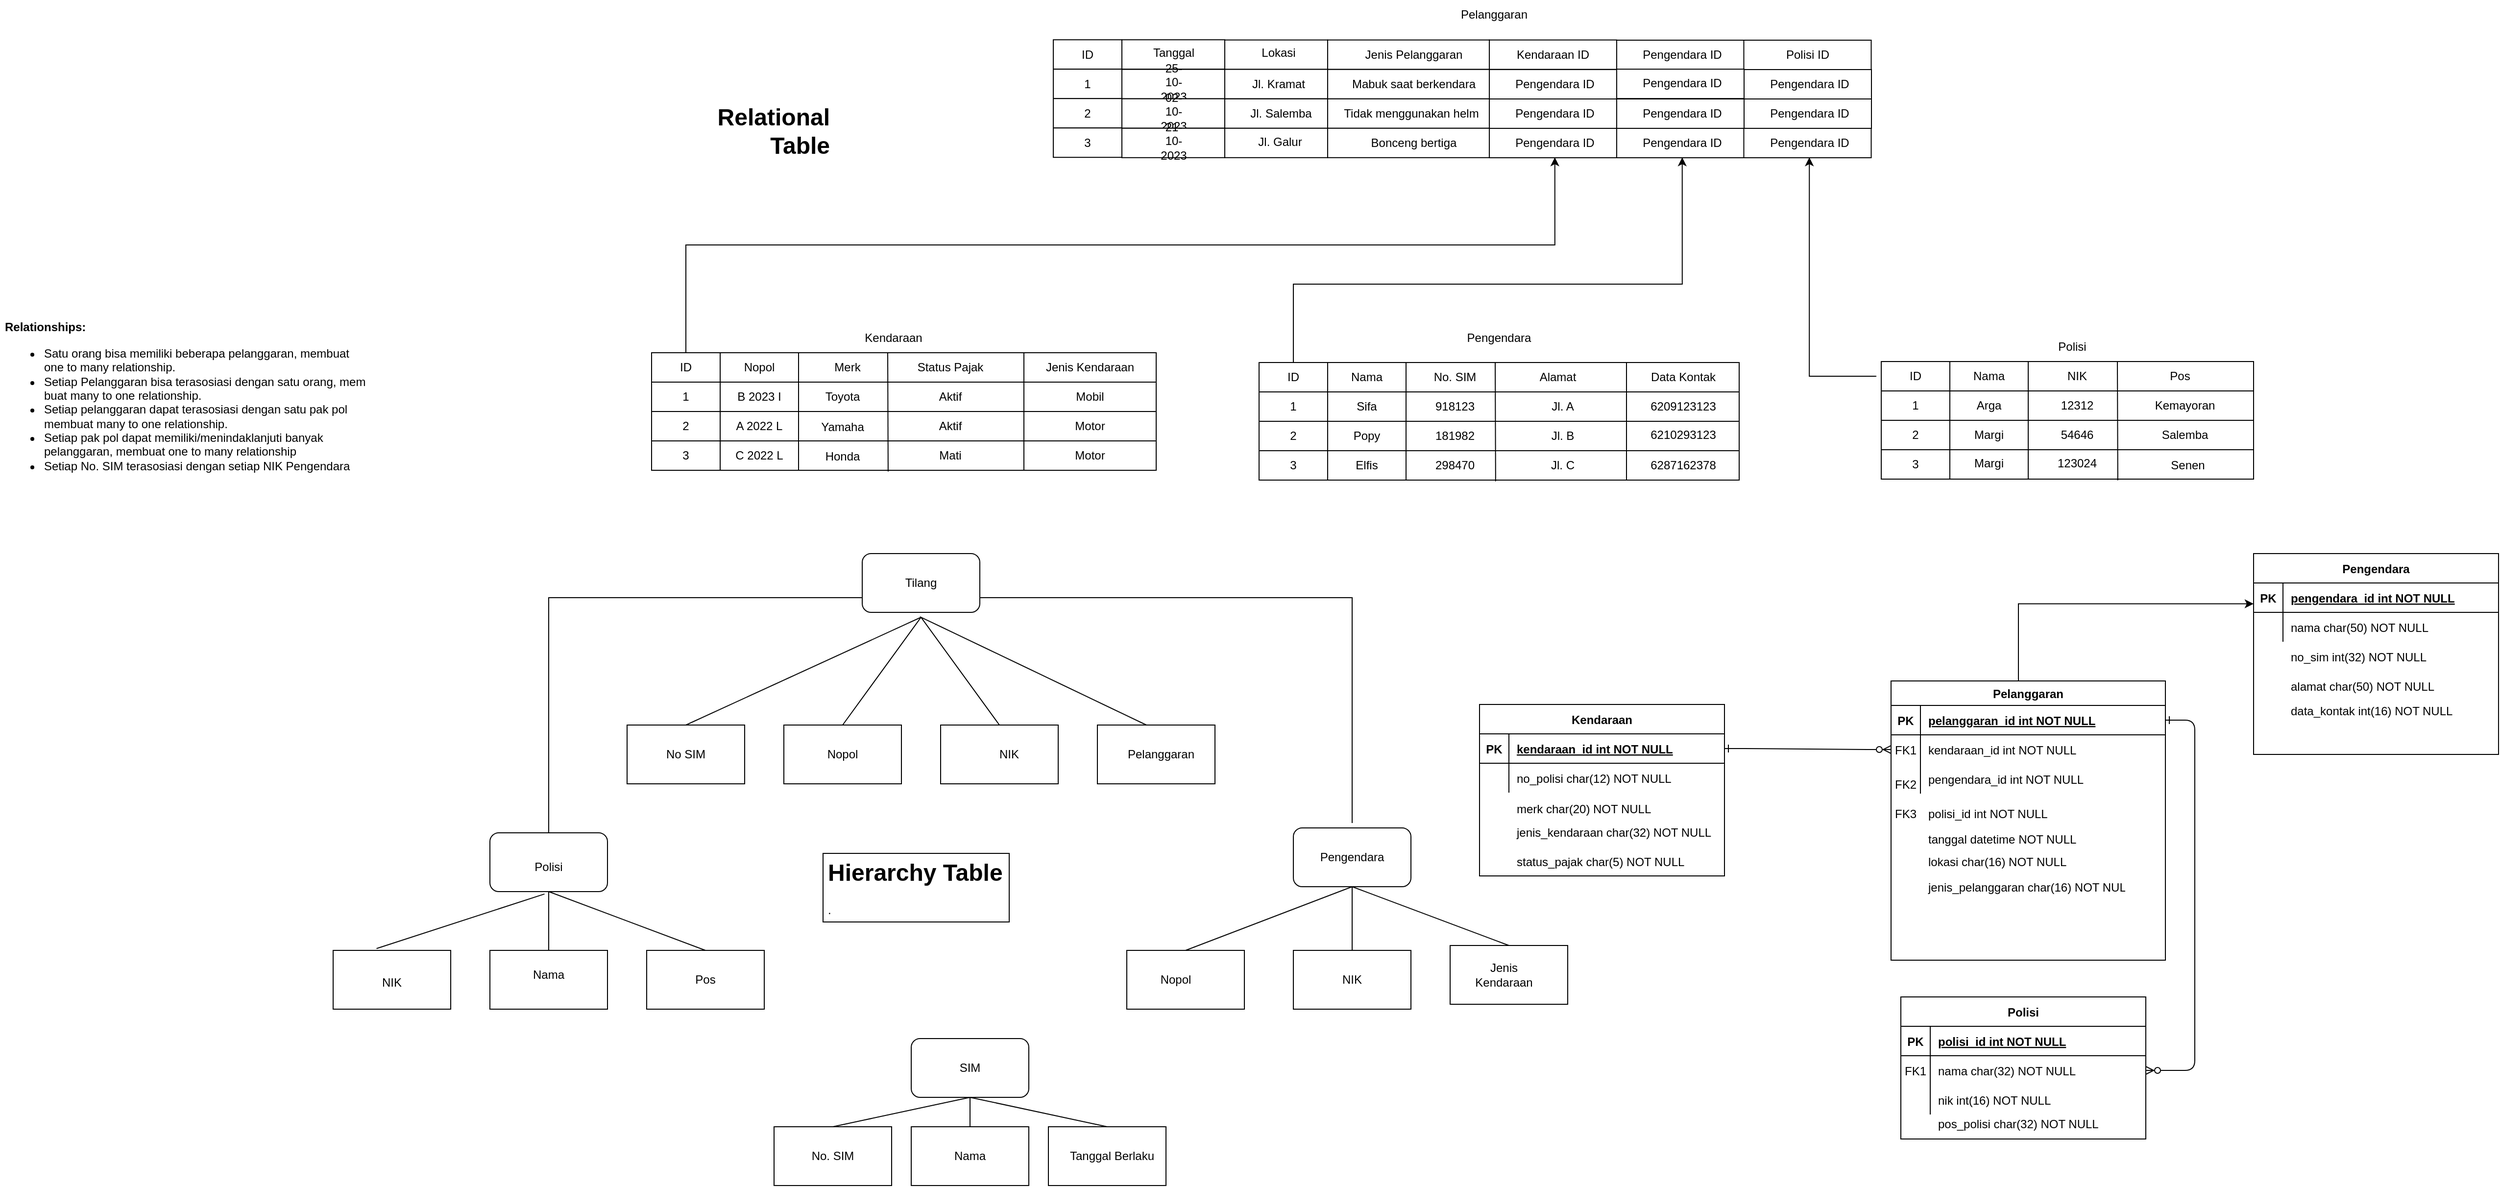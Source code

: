 <mxfile version="22.0.8" type="github">
  <diagram name="Page-1" id="deI8cIsVGPuwpktytS3C">
    <mxGraphModel dx="3300" dy="1769" grid="1" gridSize="10" guides="1" tooltips="1" connect="1" arrows="1" fold="1" page="1" pageScale="1" pageWidth="850" pageHeight="1100" background="none" math="0" shadow="0">
      <root>
        <mxCell id="0" />
        <mxCell id="1" parent="0" />
        <mxCell id="gcWcO--mH8Zoym0CiwBI-72" value="" style="rounded=1;whiteSpace=wrap;html=1;" parent="1" vertex="1">
          <mxGeometry x="-440" y="600" width="120" height="60" as="geometry" />
        </mxCell>
        <mxCell id="gcWcO--mH8Zoym0CiwBI-73" value="Polisi" style="text;html=1;strokeColor=none;fillColor=none;align=center;verticalAlign=middle;whiteSpace=wrap;rounded=0;" parent="1" vertex="1">
          <mxGeometry x="-410" y="620" width="60" height="30" as="geometry" />
        </mxCell>
        <mxCell id="gcWcO--mH8Zoym0CiwBI-75" value="" style="rounded=0;whiteSpace=wrap;html=1;" parent="1" vertex="1">
          <mxGeometry x="-440" y="720" width="120" height="60" as="geometry" />
        </mxCell>
        <mxCell id="gcWcO--mH8Zoym0CiwBI-76" value="Nama" style="text;html=1;strokeColor=none;fillColor=none;align=center;verticalAlign=middle;whiteSpace=wrap;rounded=0;" parent="1" vertex="1">
          <mxGeometry x="-410" y="730" width="60" height="30" as="geometry" />
        </mxCell>
        <mxCell id="gcWcO--mH8Zoym0CiwBI-77" value="" style="rounded=0;whiteSpace=wrap;html=1;" parent="1" vertex="1">
          <mxGeometry x="-600" y="720" width="120" height="60" as="geometry" />
        </mxCell>
        <mxCell id="gcWcO--mH8Zoym0CiwBI-78" value="NIK" style="text;html=1;strokeColor=none;fillColor=none;align=center;verticalAlign=middle;whiteSpace=wrap;rounded=0;" parent="1" vertex="1">
          <mxGeometry x="-570" y="737.5" width="60" height="30" as="geometry" />
        </mxCell>
        <mxCell id="gcWcO--mH8Zoym0CiwBI-83" value="" style="rounded=0;whiteSpace=wrap;html=1;" parent="1" vertex="1">
          <mxGeometry x="-280" y="720" width="120" height="60" as="geometry" />
        </mxCell>
        <mxCell id="gcWcO--mH8Zoym0CiwBI-84" value="Pos" style="text;html=1;strokeColor=none;fillColor=none;align=center;verticalAlign=middle;whiteSpace=wrap;rounded=0;" parent="1" vertex="1">
          <mxGeometry x="-250" y="735" width="60" height="30" as="geometry" />
        </mxCell>
        <mxCell id="gcWcO--mH8Zoym0CiwBI-93" value="" style="rounded=1;whiteSpace=wrap;html=1;" parent="1" vertex="1">
          <mxGeometry x="380" y="595" width="120" height="60" as="geometry" />
        </mxCell>
        <mxCell id="gcWcO--mH8Zoym0CiwBI-94" value="Pengendara" style="text;html=1;strokeColor=none;fillColor=none;align=center;verticalAlign=middle;whiteSpace=wrap;rounded=0;" parent="1" vertex="1">
          <mxGeometry x="410" y="610" width="60" height="30" as="geometry" />
        </mxCell>
        <mxCell id="gcWcO--mH8Zoym0CiwBI-95" value="" style="rounded=0;whiteSpace=wrap;html=1;" parent="1" vertex="1">
          <mxGeometry x="380" y="720" width="120" height="60" as="geometry" />
        </mxCell>
        <mxCell id="gcWcO--mH8Zoym0CiwBI-96" value="NIK" style="text;html=1;strokeColor=none;fillColor=none;align=center;verticalAlign=middle;whiteSpace=wrap;rounded=0;" parent="1" vertex="1">
          <mxGeometry x="410" y="735" width="60" height="30" as="geometry" />
        </mxCell>
        <mxCell id="gcWcO--mH8Zoym0CiwBI-97" value="" style="rounded=0;whiteSpace=wrap;html=1;" parent="1" vertex="1">
          <mxGeometry x="210" y="720" width="120" height="60" as="geometry" />
        </mxCell>
        <mxCell id="gcWcO--mH8Zoym0CiwBI-98" value="Nopol" style="text;html=1;strokeColor=none;fillColor=none;align=center;verticalAlign=middle;whiteSpace=wrap;rounded=0;" parent="1" vertex="1">
          <mxGeometry x="230" y="735" width="60" height="30" as="geometry" />
        </mxCell>
        <mxCell id="gcWcO--mH8Zoym0CiwBI-99" value="" style="rounded=0;whiteSpace=wrap;html=1;" parent="1" vertex="1">
          <mxGeometry x="540" y="715" width="120" height="60" as="geometry" />
        </mxCell>
        <mxCell id="gcWcO--mH8Zoym0CiwBI-100" value="Jenis Kendaraan" style="text;html=1;strokeColor=none;fillColor=none;align=center;verticalAlign=middle;whiteSpace=wrap;rounded=0;" parent="1" vertex="1">
          <mxGeometry x="560" y="730" width="70" height="30" as="geometry" />
        </mxCell>
        <mxCell id="gcWcO--mH8Zoym0CiwBI-101" value="" style="rounded=1;whiteSpace=wrap;html=1;" parent="1" vertex="1">
          <mxGeometry x="-60" y="315" width="120" height="60" as="geometry" />
        </mxCell>
        <mxCell id="gcWcO--mH8Zoym0CiwBI-102" value="Tilang" style="text;html=1;strokeColor=none;fillColor=none;align=center;verticalAlign=middle;whiteSpace=wrap;rounded=0;" parent="1" vertex="1">
          <mxGeometry x="-30" y="330" width="60" height="30" as="geometry" />
        </mxCell>
        <mxCell id="gcWcO--mH8Zoym0CiwBI-103" value="" style="rounded=0;whiteSpace=wrap;html=1;" parent="1" vertex="1">
          <mxGeometry x="20" y="490" width="120" height="60" as="geometry" />
        </mxCell>
        <mxCell id="gcWcO--mH8Zoym0CiwBI-104" value="NIK" style="text;html=1;strokeColor=none;fillColor=none;align=center;verticalAlign=middle;whiteSpace=wrap;rounded=0;" parent="1" vertex="1">
          <mxGeometry x="60" y="505" width="60" height="30" as="geometry" />
        </mxCell>
        <mxCell id="gcWcO--mH8Zoym0CiwBI-105" value="" style="rounded=0;whiteSpace=wrap;html=1;" parent="1" vertex="1">
          <mxGeometry x="-140" y="490" width="120" height="60" as="geometry" />
        </mxCell>
        <mxCell id="gcWcO--mH8Zoym0CiwBI-106" value="Nopol" style="text;html=1;strokeColor=none;fillColor=none;align=center;verticalAlign=middle;whiteSpace=wrap;rounded=0;" parent="1" vertex="1">
          <mxGeometry x="-110" y="505" width="60" height="30" as="geometry" />
        </mxCell>
        <mxCell id="gcWcO--mH8Zoym0CiwBI-107" value="" style="rounded=0;whiteSpace=wrap;html=1;" parent="1" vertex="1">
          <mxGeometry x="180" y="490" width="120" height="60" as="geometry" />
        </mxCell>
        <mxCell id="gcWcO--mH8Zoym0CiwBI-108" value="Pelanggaran" style="text;html=1;strokeColor=none;fillColor=none;align=center;verticalAlign=middle;whiteSpace=wrap;rounded=0;" parent="1" vertex="1">
          <mxGeometry x="210" y="505" width="70" height="30" as="geometry" />
        </mxCell>
        <mxCell id="gcWcO--mH8Zoym0CiwBI-114" value="" style="endArrow=none;html=1;rounded=0;entryX=0.5;entryY=0;entryDx=0;entryDy=0;" parent="1" target="gcWcO--mH8Zoym0CiwBI-105" edge="1">
          <mxGeometry width="50" height="50" relative="1" as="geometry">
            <mxPoint y="380" as="sourcePoint" />
            <mxPoint x="-60" y="445" as="targetPoint" />
          </mxGeometry>
        </mxCell>
        <mxCell id="gcWcO--mH8Zoym0CiwBI-115" value="" style="endArrow=none;html=1;rounded=0;exitX=0.5;exitY=0;exitDx=0;exitDy=0;entryX=0.5;entryY=1;entryDx=0;entryDy=0;" parent="1" source="gcWcO--mH8Zoym0CiwBI-95" target="gcWcO--mH8Zoym0CiwBI-93" edge="1">
          <mxGeometry width="50" height="50" relative="1" as="geometry">
            <mxPoint x="450" y="550" as="sourcePoint" />
            <mxPoint x="500" y="500" as="targetPoint" />
            <Array as="points">
              <mxPoint x="440" y="720" />
            </Array>
          </mxGeometry>
        </mxCell>
        <mxCell id="gcWcO--mH8Zoym0CiwBI-116" value="" style="endArrow=none;html=1;rounded=0;exitX=0.5;exitY=0;exitDx=0;exitDy=0;entryX=0.5;entryY=1;entryDx=0;entryDy=0;" parent="1" source="gcWcO--mH8Zoym0CiwBI-99" target="gcWcO--mH8Zoym0CiwBI-93" edge="1">
          <mxGeometry width="50" height="50" relative="1" as="geometry">
            <mxPoint x="500" y="650" as="sourcePoint" />
            <mxPoint x="500" y="620" as="targetPoint" />
          </mxGeometry>
        </mxCell>
        <mxCell id="gcWcO--mH8Zoym0CiwBI-117" value="" style="endArrow=none;html=1;rounded=0;exitX=0.5;exitY=0;exitDx=0;exitDy=0;entryX=0.5;entryY=1;entryDx=0;entryDy=0;" parent="1" source="gcWcO--mH8Zoym0CiwBI-97" target="gcWcO--mH8Zoym0CiwBI-93" edge="1">
          <mxGeometry width="50" height="50" relative="1" as="geometry">
            <mxPoint x="640" y="650" as="sourcePoint" />
            <mxPoint x="500" y="620" as="targetPoint" />
          </mxGeometry>
        </mxCell>
        <mxCell id="ExICZhdCPtHoYIs1jdeK-40" value="&lt;h1 align=&quot;right&quot;&gt;Relational Table&lt;br&gt;&lt;/h1&gt;&lt;p&gt;.&lt;/p&gt;" style="text;html=1;strokeColor=none;fillColor=none;spacing=5;spacingTop=-20;whiteSpace=wrap;overflow=hidden;rounded=0;" parent="1" vertex="1">
          <mxGeometry x="-280" y="-150" width="190" height="70" as="geometry" />
        </mxCell>
        <mxCell id="ExICZhdCPtHoYIs1jdeK-41" value="&lt;h1 align=&quot;right&quot;&gt;Hierarchy Table&lt;br&gt;&lt;/h1&gt;&lt;p&gt;.&lt;/p&gt;" style="text;html=1;strokeColor=default;fillColor=none;spacing=5;spacingTop=-20;whiteSpace=wrap;overflow=hidden;rounded=0;" parent="1" vertex="1">
          <mxGeometry x="-100" y="621" width="190" height="70" as="geometry" />
        </mxCell>
        <mxCell id="ExICZhdCPtHoYIs1jdeK-42" value="" style="endArrow=none;html=1;rounded=0;entryX=0.5;entryY=1;entryDx=0;entryDy=0;exitX=0.5;exitY=0;exitDx=0;exitDy=0;" parent="1" source="gcWcO--mH8Zoym0CiwBI-75" target="gcWcO--mH8Zoym0CiwBI-72" edge="1">
          <mxGeometry width="50" height="50" relative="1" as="geometry">
            <mxPoint x="-320" y="755" as="sourcePoint" />
            <mxPoint x="-270" y="705" as="targetPoint" />
          </mxGeometry>
        </mxCell>
        <mxCell id="ExICZhdCPtHoYIs1jdeK-43" value="" style="endArrow=none;html=1;rounded=0;entryX=0.5;entryY=1;entryDx=0;entryDy=0;exitX=0.5;exitY=0;exitDx=0;exitDy=0;" parent="1" source="gcWcO--mH8Zoym0CiwBI-83" target="gcWcO--mH8Zoym0CiwBI-72" edge="1">
          <mxGeometry width="50" height="50" relative="1" as="geometry">
            <mxPoint x="-280" y="685" as="sourcePoint" />
            <mxPoint x="-280" y="655" as="targetPoint" />
          </mxGeometry>
        </mxCell>
        <mxCell id="LpF22CYTKKNHvBRas0Nu-42" value="&lt;h1&gt;&lt;br&gt;&lt;/h1&gt;&lt;br&gt;&lt;p&gt;&lt;strong&gt;Relationships:&lt;/strong&gt;&lt;/p&gt;&lt;ul&gt;&lt;li&gt;Satu orang bisa memiliki beberapa pelanggaran, membuat one to many relationship.&lt;/li&gt;&lt;li&gt;Setiap Pelanggaran bisa terasosiasi dengan satu orang, mem buat many to one relationship.&lt;/li&gt;&lt;li&gt;Setiap pelanggaran dapat terasosiasi dengan satu pak pol membuat many to one relationship.&lt;/li&gt;&lt;li&gt;Setiap pak pol dapat memiliki/menindaklanjuti banyak pelanggaran, membuat one to many relationship&lt;/li&gt;&lt;li&gt;Setiap No. SIM terasosiasi dengan setiap NIK Pengendara&lt;br&gt;&lt;/li&gt;&lt;/ul&gt;" style="text;html=1;strokeColor=none;fillColor=none;spacing=5;spacingTop=-20;whiteSpace=wrap;overflow=hidden;rounded=0;" parent="1" vertex="1">
          <mxGeometry x="-940" width="380" height="390" as="geometry" />
        </mxCell>
        <mxCell id="dUFw2oKph1UZhPT3tAI2-3" value="" style="rounded=1;whiteSpace=wrap;html=1;" parent="1" vertex="1">
          <mxGeometry x="-10" y="810" width="120" height="60" as="geometry" />
        </mxCell>
        <mxCell id="dUFw2oKph1UZhPT3tAI2-4" value="SIM" style="text;html=1;strokeColor=none;fillColor=none;align=center;verticalAlign=middle;whiteSpace=wrap;rounded=0;" parent="1" vertex="1">
          <mxGeometry x="20" y="825" width="60" height="30" as="geometry" />
        </mxCell>
        <mxCell id="dUFw2oKph1UZhPT3tAI2-5" value="" style="rounded=0;whiteSpace=wrap;html=1;" parent="1" vertex="1">
          <mxGeometry x="-10" y="900" width="120" height="60" as="geometry" />
        </mxCell>
        <mxCell id="dUFw2oKph1UZhPT3tAI2-6" value="Nama" style="text;html=1;strokeColor=none;fillColor=none;align=center;verticalAlign=middle;whiteSpace=wrap;rounded=0;" parent="1" vertex="1">
          <mxGeometry x="20" y="915" width="60" height="30" as="geometry" />
        </mxCell>
        <mxCell id="dUFw2oKph1UZhPT3tAI2-7" value="" style="rounded=0;whiteSpace=wrap;html=1;" parent="1" vertex="1">
          <mxGeometry x="-150" y="900" width="120" height="60" as="geometry" />
        </mxCell>
        <mxCell id="dUFw2oKph1UZhPT3tAI2-8" value="No. SIM" style="text;html=1;strokeColor=none;fillColor=none;align=center;verticalAlign=middle;whiteSpace=wrap;rounded=0;" parent="1" vertex="1">
          <mxGeometry x="-120" y="915" width="60" height="30" as="geometry" />
        </mxCell>
        <mxCell id="dUFw2oKph1UZhPT3tAI2-9" value="" style="rounded=0;whiteSpace=wrap;html=1;" parent="1" vertex="1">
          <mxGeometry x="130" y="900" width="120" height="60" as="geometry" />
        </mxCell>
        <mxCell id="dUFw2oKph1UZhPT3tAI2-10" value="Tanggal Berlaku" style="text;html=1;strokeColor=none;fillColor=none;align=center;verticalAlign=middle;whiteSpace=wrap;rounded=0;" parent="1" vertex="1">
          <mxGeometry x="150" y="915" width="90" height="30" as="geometry" />
        </mxCell>
        <mxCell id="dUFw2oKph1UZhPT3tAI2-11" value="" style="endArrow=none;html=1;rounded=0;exitX=0.5;exitY=0;exitDx=0;exitDy=0;entryX=0.5;entryY=1;entryDx=0;entryDy=0;" parent="1" source="dUFw2oKph1UZhPT3tAI2-5" target="dUFw2oKph1UZhPT3tAI2-3" edge="1">
          <mxGeometry width="50" height="50" relative="1" as="geometry">
            <mxPoint x="10" y="810" as="sourcePoint" />
            <mxPoint x="60" y="760" as="targetPoint" />
          </mxGeometry>
        </mxCell>
        <mxCell id="dUFw2oKph1UZhPT3tAI2-12" value="" style="endArrow=none;html=1;rounded=0;exitX=0.5;exitY=0;exitDx=0;exitDy=0;entryX=0.5;entryY=1;entryDx=0;entryDy=0;" parent="1" source="dUFw2oKph1UZhPT3tAI2-9" target="dUFw2oKph1UZhPT3tAI2-3" edge="1">
          <mxGeometry width="50" height="50" relative="1" as="geometry">
            <mxPoint x="60" y="910" as="sourcePoint" />
            <mxPoint x="60" y="880" as="targetPoint" />
          </mxGeometry>
        </mxCell>
        <mxCell id="dUFw2oKph1UZhPT3tAI2-13" value="" style="endArrow=none;html=1;rounded=0;exitX=0.5;exitY=0;exitDx=0;exitDy=0;entryX=0.5;entryY=1;entryDx=0;entryDy=0;" parent="1" source="dUFw2oKph1UZhPT3tAI2-7" target="dUFw2oKph1UZhPT3tAI2-3" edge="1">
          <mxGeometry width="50" height="50" relative="1" as="geometry">
            <mxPoint x="200" y="910" as="sourcePoint" />
            <mxPoint x="60" y="880" as="targetPoint" />
          </mxGeometry>
        </mxCell>
        <mxCell id="dUFw2oKph1UZhPT3tAI2-14" value="" style="rounded=0;whiteSpace=wrap;html=1;" parent="1" vertex="1">
          <mxGeometry x="-300" y="490" width="120" height="60" as="geometry" />
        </mxCell>
        <mxCell id="dUFw2oKph1UZhPT3tAI2-15" value="No SIM" style="text;html=1;strokeColor=none;fillColor=none;align=center;verticalAlign=middle;whiteSpace=wrap;rounded=0;" parent="1" vertex="1">
          <mxGeometry x="-270" y="505" width="60" height="30" as="geometry" />
        </mxCell>
        <mxCell id="dUFw2oKph1UZhPT3tAI2-16" value="" style="endArrow=none;html=1;rounded=0;exitX=0.5;exitY=0;exitDx=0;exitDy=0;" parent="1" source="dUFw2oKph1UZhPT3tAI2-14" edge="1">
          <mxGeometry width="50" height="50" relative="1" as="geometry">
            <mxPoint x="-210" y="600" as="sourcePoint" />
            <mxPoint y="380" as="targetPoint" />
          </mxGeometry>
        </mxCell>
        <mxCell id="KaKjw7aTMNl9kB00crWL-292" value="" style="group" parent="1" vertex="1" connectable="0">
          <mxGeometry x="-280" y="80" width="520" height="150" as="geometry" />
        </mxCell>
        <mxCell id="KaKjw7aTMNl9kB00crWL-136" value="" style="group" parent="KaKjw7aTMNl9kB00crWL-292" vertex="1" connectable="0">
          <mxGeometry width="385" height="150" as="geometry" />
        </mxCell>
        <mxCell id="KaKjw7aTMNl9kB00crWL-137" value="Kendaraan" style="text;html=1;strokeColor=none;fillColor=none;align=center;verticalAlign=middle;whiteSpace=wrap;rounded=0;" parent="KaKjw7aTMNl9kB00crWL-136" vertex="1">
          <mxGeometry x="217" width="70" height="30" as="geometry" />
        </mxCell>
        <mxCell id="KaKjw7aTMNl9kB00crWL-138" value="" style="rounded=0;whiteSpace=wrap;html=1;" parent="KaKjw7aTMNl9kB00crWL-136" vertex="1">
          <mxGeometry x="75" y="30" width="310" height="120" as="geometry" />
        </mxCell>
        <mxCell id="KaKjw7aTMNl9kB00crWL-139" value="" style="rounded=0;whiteSpace=wrap;html=1;" parent="KaKjw7aTMNl9kB00crWL-136" vertex="1">
          <mxGeometry x="75" y="60" width="310" height="90" as="geometry" />
        </mxCell>
        <mxCell id="KaKjw7aTMNl9kB00crWL-140" value="" style="rounded=0;whiteSpace=wrap;html=1;" parent="KaKjw7aTMNl9kB00crWL-136" vertex="1">
          <mxGeometry x="75" y="90" width="310" height="60" as="geometry" />
        </mxCell>
        <mxCell id="KaKjw7aTMNl9kB00crWL-141" value="" style="rounded=0;whiteSpace=wrap;html=1;" parent="KaKjw7aTMNl9kB00crWL-136" vertex="1">
          <mxGeometry x="75" y="120" width="310" height="30" as="geometry" />
        </mxCell>
        <mxCell id="KaKjw7aTMNl9kB00crWL-142" value="Nopol" style="text;html=1;strokeColor=none;fillColor=none;align=center;verticalAlign=middle;whiteSpace=wrap;rounded=0;" parent="KaKjw7aTMNl9kB00crWL-136" vertex="1">
          <mxGeometry x="75" y="30" width="80" height="30" as="geometry" />
        </mxCell>
        <mxCell id="KaKjw7aTMNl9kB00crWL-143" value="Merk" style="text;html=1;strokeColor=none;fillColor=none;align=center;verticalAlign=middle;whiteSpace=wrap;rounded=0;" parent="KaKjw7aTMNl9kB00crWL-136" vertex="1">
          <mxGeometry x="165" y="30" width="80" height="30" as="geometry" />
        </mxCell>
        <mxCell id="KaKjw7aTMNl9kB00crWL-144" value="Status Pajak" style="text;html=1;strokeColor=none;fillColor=none;align=center;verticalAlign=middle;whiteSpace=wrap;rounded=0;" parent="KaKjw7aTMNl9kB00crWL-136" vertex="1">
          <mxGeometry x="255" y="30" width="110" height="30" as="geometry" />
        </mxCell>
        <mxCell id="KaKjw7aTMNl9kB00crWL-145" value="" style="endArrow=none;html=1;rounded=0;entryX=1;entryY=0;entryDx=0;entryDy=0;" parent="KaKjw7aTMNl9kB00crWL-136" target="KaKjw7aTMNl9kB00crWL-142" edge="1">
          <mxGeometry width="50" height="50" relative="1" as="geometry">
            <mxPoint x="155" y="150" as="sourcePoint" />
            <mxPoint x="225" y="90" as="targetPoint" />
          </mxGeometry>
        </mxCell>
        <mxCell id="KaKjw7aTMNl9kB00crWL-146" value="" style="endArrow=none;html=1;rounded=0;entryX=1;entryY=0;entryDx=0;entryDy=0;exitX=0.553;exitY=1.04;exitDx=0;exitDy=0;exitPerimeter=0;" parent="KaKjw7aTMNl9kB00crWL-136" source="KaKjw7aTMNl9kB00crWL-141" edge="1">
          <mxGeometry width="50" height="50" relative="1" as="geometry">
            <mxPoint x="244" y="190" as="sourcePoint" />
            <mxPoint x="246" y="30" as="targetPoint" />
          </mxGeometry>
        </mxCell>
        <mxCell id="KaKjw7aTMNl9kB00crWL-147" value="Aktif" style="text;html=1;strokeColor=none;fillColor=none;align=center;verticalAlign=middle;whiteSpace=wrap;rounded=0;" parent="KaKjw7aTMNl9kB00crWL-136" vertex="1">
          <mxGeometry x="280" y="60" width="60" height="30" as="geometry" />
        </mxCell>
        <mxCell id="KaKjw7aTMNl9kB00crWL-148" value="B 2023 I" style="text;html=1;strokeColor=none;fillColor=none;align=center;verticalAlign=middle;whiteSpace=wrap;rounded=0;" parent="KaKjw7aTMNl9kB00crWL-136" vertex="1">
          <mxGeometry x="85" y="60" width="60" height="30" as="geometry" />
        </mxCell>
        <mxCell id="KaKjw7aTMNl9kB00crWL-150" value="A 2022 L" style="text;html=1;strokeColor=none;fillColor=none;align=center;verticalAlign=middle;whiteSpace=wrap;rounded=0;" parent="KaKjw7aTMNl9kB00crWL-136" vertex="1">
          <mxGeometry x="85" y="90" width="60" height="30" as="geometry" />
        </mxCell>
        <mxCell id="KaKjw7aTMNl9kB00crWL-151" value="Aktif" style="text;html=1;strokeColor=none;fillColor=none;align=center;verticalAlign=middle;whiteSpace=wrap;rounded=0;" parent="KaKjw7aTMNl9kB00crWL-136" vertex="1">
          <mxGeometry x="280" y="90" width="60" height="30" as="geometry" />
        </mxCell>
        <mxCell id="KaKjw7aTMNl9kB00crWL-153" value="" style="rounded=0;whiteSpace=wrap;html=1;" parent="KaKjw7aTMNl9kB00crWL-136" vertex="1">
          <mxGeometry x="5" y="30" width="70" height="30" as="geometry" />
        </mxCell>
        <mxCell id="KaKjw7aTMNl9kB00crWL-154" value="" style="rounded=0;whiteSpace=wrap;html=1;" parent="KaKjw7aTMNl9kB00crWL-136" vertex="1">
          <mxGeometry x="5" y="60" width="70" height="30" as="geometry" />
        </mxCell>
        <mxCell id="KaKjw7aTMNl9kB00crWL-155" value="" style="rounded=0;whiteSpace=wrap;html=1;" parent="KaKjw7aTMNl9kB00crWL-136" vertex="1">
          <mxGeometry x="5" y="90" width="70" height="30" as="geometry" />
        </mxCell>
        <mxCell id="KaKjw7aTMNl9kB00crWL-156" value="" style="rounded=0;whiteSpace=wrap;html=1;" parent="KaKjw7aTMNl9kB00crWL-136" vertex="1">
          <mxGeometry x="5" y="120" width="70" height="30" as="geometry" />
        </mxCell>
        <mxCell id="KaKjw7aTMNl9kB00crWL-157" value="ID" style="text;html=1;strokeColor=none;fillColor=none;align=center;verticalAlign=middle;whiteSpace=wrap;rounded=0;" parent="KaKjw7aTMNl9kB00crWL-136" vertex="1">
          <mxGeometry y="30" width="80" height="30" as="geometry" />
        </mxCell>
        <mxCell id="KaKjw7aTMNl9kB00crWL-158" value="1" style="text;html=1;strokeColor=none;fillColor=none;align=center;verticalAlign=middle;whiteSpace=wrap;rounded=0;" parent="KaKjw7aTMNl9kB00crWL-136" vertex="1">
          <mxGeometry y="60" width="80" height="30" as="geometry" />
        </mxCell>
        <mxCell id="KaKjw7aTMNl9kB00crWL-159" value="2" style="text;html=1;strokeColor=none;fillColor=none;align=center;verticalAlign=middle;whiteSpace=wrap;rounded=0;" parent="KaKjw7aTMNl9kB00crWL-136" vertex="1">
          <mxGeometry y="90" width="80" height="30" as="geometry" />
        </mxCell>
        <mxCell id="KaKjw7aTMNl9kB00crWL-160" value="3" style="text;html=1;strokeColor=none;fillColor=none;align=center;verticalAlign=middle;whiteSpace=wrap;rounded=0;" parent="KaKjw7aTMNl9kB00crWL-136" vertex="1">
          <mxGeometry y="120" width="80" height="30" as="geometry" />
        </mxCell>
        <mxCell id="KaKjw7aTMNl9kB00crWL-161" value="C 2022 L" style="text;html=1;strokeColor=none;fillColor=none;align=center;verticalAlign=middle;whiteSpace=wrap;rounded=0;" parent="KaKjw7aTMNl9kB00crWL-136" vertex="1">
          <mxGeometry x="85" y="120" width="60" height="30" as="geometry" />
        </mxCell>
        <mxCell id="KaKjw7aTMNl9kB00crWL-185" value="Mati" style="text;html=1;strokeColor=none;fillColor=none;align=center;verticalAlign=middle;whiteSpace=wrap;rounded=0;" parent="KaKjw7aTMNl9kB00crWL-136" vertex="1">
          <mxGeometry x="280" y="120" width="60" height="30" as="geometry" />
        </mxCell>
        <mxCell id="KaKjw7aTMNl9kB00crWL-186" value="Honda" style="text;html=1;strokeColor=none;fillColor=none;align=center;verticalAlign=middle;whiteSpace=wrap;rounded=0;" parent="KaKjw7aTMNl9kB00crWL-136" vertex="1">
          <mxGeometry x="170" y="121" width="60" height="30" as="geometry" />
        </mxCell>
        <mxCell id="KaKjw7aTMNl9kB00crWL-213" value="Toyota" style="text;strokeColor=none;align=center;fillColor=none;html=1;verticalAlign=middle;whiteSpace=wrap;rounded=0;" parent="KaKjw7aTMNl9kB00crWL-136" vertex="1">
          <mxGeometry x="170" y="60" width="60" height="30" as="geometry" />
        </mxCell>
        <mxCell id="KaKjw7aTMNl9kB00crWL-214" value="Yamaha" style="text;strokeColor=none;align=center;fillColor=none;html=1;verticalAlign=middle;whiteSpace=wrap;rounded=0;" parent="KaKjw7aTMNl9kB00crWL-136" vertex="1">
          <mxGeometry x="170" y="91" width="60" height="30" as="geometry" />
        </mxCell>
        <mxCell id="KaKjw7aTMNl9kB00crWL-171" value="" style="rounded=0;whiteSpace=wrap;html=1;" parent="KaKjw7aTMNl9kB00crWL-292" vertex="1">
          <mxGeometry x="385" y="30" width="135" height="30" as="geometry" />
        </mxCell>
        <mxCell id="KaKjw7aTMNl9kB00crWL-175" value="Jenis Kendaraan" style="text;html=1;strokeColor=none;fillColor=none;align=center;verticalAlign=middle;whiteSpace=wrap;rounded=0;" parent="KaKjw7aTMNl9kB00crWL-292" vertex="1">
          <mxGeometry x="385" y="30" width="135" height="30" as="geometry" />
        </mxCell>
        <mxCell id="KaKjw7aTMNl9kB00crWL-179" value="" style="rounded=0;whiteSpace=wrap;html=1;" parent="KaKjw7aTMNl9kB00crWL-292" vertex="1">
          <mxGeometry x="385" y="60" width="135" height="30" as="geometry" />
        </mxCell>
        <mxCell id="KaKjw7aTMNl9kB00crWL-180" value="Mobil" style="text;html=1;strokeColor=none;fillColor=none;align=center;verticalAlign=middle;whiteSpace=wrap;rounded=0;" parent="KaKjw7aTMNl9kB00crWL-292" vertex="1">
          <mxGeometry x="385" y="60" width="135" height="30" as="geometry" />
        </mxCell>
        <mxCell id="KaKjw7aTMNl9kB00crWL-181" value="" style="rounded=0;whiteSpace=wrap;html=1;" parent="KaKjw7aTMNl9kB00crWL-292" vertex="1">
          <mxGeometry x="385" y="90" width="135" height="30" as="geometry" />
        </mxCell>
        <mxCell id="KaKjw7aTMNl9kB00crWL-182" value="Motor" style="text;html=1;strokeColor=none;fillColor=none;align=center;verticalAlign=middle;whiteSpace=wrap;rounded=0;" parent="KaKjw7aTMNl9kB00crWL-292" vertex="1">
          <mxGeometry x="385" y="90" width="135" height="30" as="geometry" />
        </mxCell>
        <mxCell id="KaKjw7aTMNl9kB00crWL-183" value="" style="rounded=0;whiteSpace=wrap;html=1;" parent="KaKjw7aTMNl9kB00crWL-292" vertex="1">
          <mxGeometry x="385" y="120" width="135" height="30" as="geometry" />
        </mxCell>
        <mxCell id="KaKjw7aTMNl9kB00crWL-184" value="Motor" style="text;html=1;strokeColor=none;fillColor=none;align=center;verticalAlign=middle;whiteSpace=wrap;rounded=0;" parent="KaKjw7aTMNl9kB00crWL-292" vertex="1">
          <mxGeometry x="385" y="120" width="135" height="30" as="geometry" />
        </mxCell>
        <mxCell id="KaKjw7aTMNl9kB00crWL-295" value="" style="group" parent="1" vertex="1" connectable="0">
          <mxGeometry x="975" y="89" width="385" height="151" as="geometry" />
        </mxCell>
        <mxCell id="gcWcO--mH8Zoym0CiwBI-43" value="Polisi" style="text;html=1;strokeColor=none;fillColor=none;align=center;verticalAlign=middle;whiteSpace=wrap;rounded=0;" parent="KaKjw7aTMNl9kB00crWL-295" vertex="1">
          <mxGeometry x="165" width="70" height="30" as="geometry" />
        </mxCell>
        <mxCell id="gcWcO--mH8Zoym0CiwBI-44" value="" style="rounded=0;whiteSpace=wrap;html=1;" parent="KaKjw7aTMNl9kB00crWL-295" vertex="1">
          <mxGeometry x="75" y="30.0" width="310" height="120" as="geometry" />
        </mxCell>
        <mxCell id="gcWcO--mH8Zoym0CiwBI-45" value="" style="rounded=0;whiteSpace=wrap;html=1;" parent="KaKjw7aTMNl9kB00crWL-295" vertex="1">
          <mxGeometry x="75" y="60" width="310" height="90" as="geometry" />
        </mxCell>
        <mxCell id="gcWcO--mH8Zoym0CiwBI-46" value="" style="rounded=0;whiteSpace=wrap;html=1;" parent="KaKjw7aTMNl9kB00crWL-295" vertex="1">
          <mxGeometry x="75" y="90" width="310" height="60" as="geometry" />
        </mxCell>
        <mxCell id="gcWcO--mH8Zoym0CiwBI-47" value="" style="rounded=0;whiteSpace=wrap;html=1;" parent="KaKjw7aTMNl9kB00crWL-295" vertex="1">
          <mxGeometry x="75" y="120.0" width="310" height="30" as="geometry" />
        </mxCell>
        <mxCell id="gcWcO--mH8Zoym0CiwBI-48" value="Nama" style="text;html=1;strokeColor=none;fillColor=none;align=center;verticalAlign=middle;whiteSpace=wrap;rounded=0;" parent="KaKjw7aTMNl9kB00crWL-295" vertex="1">
          <mxGeometry x="75" y="30.0" width="80" height="30" as="geometry" />
        </mxCell>
        <mxCell id="gcWcO--mH8Zoym0CiwBI-49" value="NIK" style="text;html=1;strokeColor=none;fillColor=none;align=center;verticalAlign=middle;whiteSpace=wrap;rounded=0;" parent="KaKjw7aTMNl9kB00crWL-295" vertex="1">
          <mxGeometry x="165" y="30.0" width="80" height="30" as="geometry" />
        </mxCell>
        <mxCell id="gcWcO--mH8Zoym0CiwBI-50" value="Pos" style="text;html=1;strokeColor=none;fillColor=none;align=center;verticalAlign=middle;whiteSpace=wrap;rounded=0;" parent="KaKjw7aTMNl9kB00crWL-295" vertex="1">
          <mxGeometry x="255" y="30.0" width="110" height="30" as="geometry" />
        </mxCell>
        <mxCell id="gcWcO--mH8Zoym0CiwBI-51" value="" style="endArrow=none;html=1;rounded=0;entryX=1;entryY=0;entryDx=0;entryDy=0;" parent="KaKjw7aTMNl9kB00crWL-295" target="gcWcO--mH8Zoym0CiwBI-48" edge="1">
          <mxGeometry width="50" height="50" relative="1" as="geometry">
            <mxPoint x="155" y="150" as="sourcePoint" />
            <mxPoint x="225" y="90" as="targetPoint" />
          </mxGeometry>
        </mxCell>
        <mxCell id="gcWcO--mH8Zoym0CiwBI-52" value="" style="endArrow=none;html=1;rounded=0;entryX=1;entryY=0;entryDx=0;entryDy=0;exitX=0.553;exitY=1.04;exitDx=0;exitDy=0;exitPerimeter=0;" parent="KaKjw7aTMNl9kB00crWL-295" source="gcWcO--mH8Zoym0CiwBI-47" edge="1">
          <mxGeometry width="50" height="50" relative="1" as="geometry">
            <mxPoint x="244" y="190.0" as="sourcePoint" />
            <mxPoint x="246" y="30.0" as="targetPoint" />
          </mxGeometry>
        </mxCell>
        <mxCell id="gcWcO--mH8Zoym0CiwBI-53" value="Arga" style="text;html=1;strokeColor=none;fillColor=none;align=center;verticalAlign=middle;whiteSpace=wrap;rounded=0;" parent="KaKjw7aTMNl9kB00crWL-295" vertex="1">
          <mxGeometry x="85" y="60" width="60" height="30" as="geometry" />
        </mxCell>
        <mxCell id="gcWcO--mH8Zoym0CiwBI-54" value="12312" style="text;html=1;strokeColor=none;fillColor=none;align=center;verticalAlign=middle;whiteSpace=wrap;rounded=0;" parent="KaKjw7aTMNl9kB00crWL-295" vertex="1">
          <mxGeometry x="175" y="60" width="60" height="30" as="geometry" />
        </mxCell>
        <mxCell id="gcWcO--mH8Zoym0CiwBI-56" value="Margi" style="text;html=1;strokeColor=none;fillColor=none;align=center;verticalAlign=middle;whiteSpace=wrap;rounded=0;" parent="KaKjw7aTMNl9kB00crWL-295" vertex="1">
          <mxGeometry x="85" y="90" width="60" height="30" as="geometry" />
        </mxCell>
        <mxCell id="gcWcO--mH8Zoym0CiwBI-57" value="Kemayoran" style="text;html=1;strokeColor=none;fillColor=none;align=center;verticalAlign=middle;whiteSpace=wrap;rounded=0;" parent="KaKjw7aTMNl9kB00crWL-295" vertex="1">
          <mxGeometry x="285" y="60" width="60" height="30" as="geometry" />
        </mxCell>
        <mxCell id="gcWcO--mH8Zoym0CiwBI-58" value="Salemba" style="text;html=1;strokeColor=none;fillColor=none;align=center;verticalAlign=middle;whiteSpace=wrap;rounded=0;" parent="KaKjw7aTMNl9kB00crWL-295" vertex="1">
          <mxGeometry x="285" y="90" width="60" height="30" as="geometry" />
        </mxCell>
        <mxCell id="gcWcO--mH8Zoym0CiwBI-66" value="54646" style="text;html=1;strokeColor=none;fillColor=none;align=center;verticalAlign=middle;whiteSpace=wrap;rounded=0;" parent="KaKjw7aTMNl9kB00crWL-295" vertex="1">
          <mxGeometry x="175" y="90" width="60" height="30" as="geometry" />
        </mxCell>
        <mxCell id="KaKjw7aTMNl9kB00crWL-51" value="" style="rounded=0;whiteSpace=wrap;html=1;" parent="KaKjw7aTMNl9kB00crWL-295" vertex="1">
          <mxGeometry x="5" y="30.0" width="70" height="30" as="geometry" />
        </mxCell>
        <mxCell id="KaKjw7aTMNl9kB00crWL-52" value="" style="rounded=0;whiteSpace=wrap;html=1;" parent="KaKjw7aTMNl9kB00crWL-295" vertex="1">
          <mxGeometry x="5" y="60" width="70" height="30" as="geometry" />
        </mxCell>
        <mxCell id="KaKjw7aTMNl9kB00crWL-53" value="" style="rounded=0;whiteSpace=wrap;html=1;" parent="KaKjw7aTMNl9kB00crWL-295" vertex="1">
          <mxGeometry x="5" y="90" width="70" height="30" as="geometry" />
        </mxCell>
        <mxCell id="KaKjw7aTMNl9kB00crWL-54" value="" style="rounded=0;whiteSpace=wrap;html=1;" parent="KaKjw7aTMNl9kB00crWL-295" vertex="1">
          <mxGeometry x="5" y="120.0" width="70" height="30" as="geometry" />
        </mxCell>
        <mxCell id="KaKjw7aTMNl9kB00crWL-55" value="ID" style="text;html=1;strokeColor=none;fillColor=none;align=center;verticalAlign=middle;whiteSpace=wrap;rounded=0;" parent="KaKjw7aTMNl9kB00crWL-295" vertex="1">
          <mxGeometry y="30.0" width="80" height="30" as="geometry" />
        </mxCell>
        <mxCell id="KaKjw7aTMNl9kB00crWL-56" value="1" style="text;html=1;strokeColor=none;fillColor=none;align=center;verticalAlign=middle;whiteSpace=wrap;rounded=0;" parent="KaKjw7aTMNl9kB00crWL-295" vertex="1">
          <mxGeometry y="60" width="80" height="30" as="geometry" />
        </mxCell>
        <mxCell id="KaKjw7aTMNl9kB00crWL-57" value="2" style="text;html=1;strokeColor=none;fillColor=none;align=center;verticalAlign=middle;whiteSpace=wrap;rounded=0;" parent="KaKjw7aTMNl9kB00crWL-295" vertex="1">
          <mxGeometry y="90" width="80" height="30" as="geometry" />
        </mxCell>
        <mxCell id="KaKjw7aTMNl9kB00crWL-58" value="3" style="text;html=1;strokeColor=none;fillColor=none;align=center;verticalAlign=middle;whiteSpace=wrap;rounded=0;" parent="KaKjw7aTMNl9kB00crWL-295" vertex="1">
          <mxGeometry y="120.0" width="80" height="30" as="geometry" />
        </mxCell>
        <mxCell id="KaKjw7aTMNl9kB00crWL-133" value="Margi" style="text;html=1;strokeColor=none;fillColor=none;align=center;verticalAlign=middle;whiteSpace=wrap;rounded=0;" parent="KaKjw7aTMNl9kB00crWL-295" vertex="1">
          <mxGeometry x="85" y="118.2" width="60" height="31.8" as="geometry" />
        </mxCell>
        <mxCell id="KaKjw7aTMNl9kB00crWL-134" value="123024" style="text;html=1;strokeColor=none;fillColor=none;align=center;verticalAlign=middle;whiteSpace=wrap;rounded=0;" parent="KaKjw7aTMNl9kB00crWL-295" vertex="1">
          <mxGeometry x="175" y="119.0" width="60" height="30" as="geometry" />
        </mxCell>
        <mxCell id="KaKjw7aTMNl9kB00crWL-135" value="Senen" style="text;html=1;strokeColor=none;fillColor=none;align=center;verticalAlign=middle;whiteSpace=wrap;rounded=0;" parent="KaKjw7aTMNl9kB00crWL-295" vertex="1">
          <mxGeometry x="288" y="121.0" width="60" height="30" as="geometry" />
        </mxCell>
        <mxCell id="KaKjw7aTMNl9kB00crWL-296" value="" style="group" parent="1" vertex="1" connectable="0">
          <mxGeometry x="130" y="-250.0" width="843.75" height="161" as="geometry" />
        </mxCell>
        <mxCell id="gcWcO--mH8Zoym0CiwBI-9" value="Pelanggaran" style="text;html=1;strokeColor=none;fillColor=none;align=center;verticalAlign=middle;whiteSpace=wrap;rounded=0;" parent="KaKjw7aTMNl9kB00crWL-296" vertex="1">
          <mxGeometry x="420" width="70" height="30" as="geometry" />
        </mxCell>
        <mxCell id="KaKjw7aTMNl9kB00crWL-35" value="" style="rounded=0;whiteSpace=wrap;html=1;" parent="KaKjw7aTMNl9kB00crWL-296" vertex="1">
          <mxGeometry x="5" y="40.6" width="70" height="30" as="geometry" />
        </mxCell>
        <mxCell id="KaKjw7aTMNl9kB00crWL-36" value="" style="rounded=0;whiteSpace=wrap;html=1;" parent="KaKjw7aTMNl9kB00crWL-296" vertex="1">
          <mxGeometry x="5" y="70.6" width="70" height="30" as="geometry" />
        </mxCell>
        <mxCell id="KaKjw7aTMNl9kB00crWL-37" value="" style="rounded=0;whiteSpace=wrap;html=1;" parent="KaKjw7aTMNl9kB00crWL-296" vertex="1">
          <mxGeometry x="5" y="100.6" width="70" height="30" as="geometry" />
        </mxCell>
        <mxCell id="KaKjw7aTMNl9kB00crWL-38" value="" style="rounded=0;whiteSpace=wrap;html=1;" parent="KaKjw7aTMNl9kB00crWL-296" vertex="1">
          <mxGeometry x="5" y="130.6" width="70" height="30" as="geometry" />
        </mxCell>
        <mxCell id="KaKjw7aTMNl9kB00crWL-39" value="ID" style="text;html=1;strokeColor=none;fillColor=none;align=center;verticalAlign=middle;whiteSpace=wrap;rounded=0;" parent="KaKjw7aTMNl9kB00crWL-296" vertex="1">
          <mxGeometry y="40.6" width="80" height="30" as="geometry" />
        </mxCell>
        <mxCell id="KaKjw7aTMNl9kB00crWL-40" value="1" style="text;html=1;strokeColor=none;fillColor=none;align=center;verticalAlign=middle;whiteSpace=wrap;rounded=0;" parent="KaKjw7aTMNl9kB00crWL-296" vertex="1">
          <mxGeometry y="70.6" width="80" height="30" as="geometry" />
        </mxCell>
        <mxCell id="KaKjw7aTMNl9kB00crWL-41" value="2" style="text;html=1;strokeColor=none;fillColor=none;align=center;verticalAlign=middle;whiteSpace=wrap;rounded=0;" parent="KaKjw7aTMNl9kB00crWL-296" vertex="1">
          <mxGeometry y="100.6" width="80" height="30" as="geometry" />
        </mxCell>
        <mxCell id="KaKjw7aTMNl9kB00crWL-42" value="3" style="text;html=1;strokeColor=none;fillColor=none;align=center;verticalAlign=middle;whiteSpace=wrap;rounded=0;" parent="KaKjw7aTMNl9kB00crWL-296" vertex="1">
          <mxGeometry y="130.6" width="80" height="30" as="geometry" />
        </mxCell>
        <mxCell id="KaKjw7aTMNl9kB00crWL-215" value="" style="rounded=0;whiteSpace=wrap;html=1;" parent="KaKjw7aTMNl9kB00crWL-296" vertex="1">
          <mxGeometry x="75" y="40.6" width="105" height="30" as="geometry" />
        </mxCell>
        <mxCell id="KaKjw7aTMNl9kB00crWL-219" value="Tanggal" style="text;html=1;strokeColor=none;fillColor=none;align=center;verticalAlign=middle;whiteSpace=wrap;rounded=0;" parent="KaKjw7aTMNl9kB00crWL-296" vertex="1">
          <mxGeometry x="112.5" y="38.8" width="30" height="30" as="geometry" />
        </mxCell>
        <mxCell id="KaKjw7aTMNl9kB00crWL-240" value="" style="rounded=0;whiteSpace=wrap;html=1;" parent="KaKjw7aTMNl9kB00crWL-296" vertex="1">
          <mxGeometry x="75" y="70.8" width="105" height="30" as="geometry" />
        </mxCell>
        <mxCell id="KaKjw7aTMNl9kB00crWL-241" value="25-10-2023" style="text;html=1;strokeColor=none;fillColor=none;align=center;verticalAlign=middle;whiteSpace=wrap;rounded=0;" parent="KaKjw7aTMNl9kB00crWL-296" vertex="1">
          <mxGeometry x="112.5" y="69" width="30" height="30" as="geometry" />
        </mxCell>
        <mxCell id="KaKjw7aTMNl9kB00crWL-242" value="" style="rounded=0;whiteSpace=wrap;html=1;" parent="KaKjw7aTMNl9kB00crWL-296" vertex="1">
          <mxGeometry x="75" y="100.8" width="105" height="30" as="geometry" />
        </mxCell>
        <mxCell id="KaKjw7aTMNl9kB00crWL-243" value="02-10-2023" style="text;html=1;strokeColor=none;fillColor=none;align=center;verticalAlign=middle;whiteSpace=wrap;rounded=0;" parent="KaKjw7aTMNl9kB00crWL-296" vertex="1">
          <mxGeometry x="112.5" y="99" width="30" height="30" as="geometry" />
        </mxCell>
        <mxCell id="KaKjw7aTMNl9kB00crWL-244" value="" style="rounded=0;whiteSpace=wrap;html=1;" parent="KaKjw7aTMNl9kB00crWL-296" vertex="1">
          <mxGeometry x="75" y="130.9" width="105" height="30" as="geometry" />
        </mxCell>
        <mxCell id="KaKjw7aTMNl9kB00crWL-245" value="21-10-2023" style="text;html=1;strokeColor=none;fillColor=none;align=center;verticalAlign=middle;whiteSpace=wrap;rounded=0;" parent="KaKjw7aTMNl9kB00crWL-296" vertex="1">
          <mxGeometry x="112.5" y="129.1" width="30" height="30" as="geometry" />
        </mxCell>
        <mxCell id="KaKjw7aTMNl9kB00crWL-246" value="" style="rounded=0;whiteSpace=wrap;html=1;" parent="KaKjw7aTMNl9kB00crWL-296" vertex="1">
          <mxGeometry x="180" y="40.8" width="105" height="30" as="geometry" />
        </mxCell>
        <mxCell id="KaKjw7aTMNl9kB00crWL-247" value="Lokasi" style="text;html=1;strokeColor=none;fillColor=none;align=center;verticalAlign=middle;whiteSpace=wrap;rounded=0;" parent="KaKjw7aTMNl9kB00crWL-296" vertex="1">
          <mxGeometry x="220" y="39.0" width="30" height="30" as="geometry" />
        </mxCell>
        <mxCell id="KaKjw7aTMNl9kB00crWL-248" value="" style="rounded=0;whiteSpace=wrap;html=1;" parent="KaKjw7aTMNl9kB00crWL-296" vertex="1">
          <mxGeometry x="180" y="70.8" width="105" height="30" as="geometry" />
        </mxCell>
        <mxCell id="KaKjw7aTMNl9kB00crWL-249" value="Jl. Kramat" style="text;html=1;strokeColor=none;fillColor=none;align=center;verticalAlign=middle;whiteSpace=wrap;rounded=0;" parent="KaKjw7aTMNl9kB00crWL-296" vertex="1">
          <mxGeometry x="205" y="70.8" width="60" height="30" as="geometry" />
        </mxCell>
        <mxCell id="KaKjw7aTMNl9kB00crWL-251" value="" style="rounded=0;whiteSpace=wrap;html=1;" parent="KaKjw7aTMNl9kB00crWL-296" vertex="1">
          <mxGeometry x="180" y="100.9" width="105" height="30" as="geometry" />
        </mxCell>
        <mxCell id="KaKjw7aTMNl9kB00crWL-252" value="Jl. Salemba" style="text;html=1;strokeColor=none;fillColor=none;align=center;verticalAlign=middle;whiteSpace=wrap;rounded=0;" parent="KaKjw7aTMNl9kB00crWL-296" vertex="1">
          <mxGeometry x="205" y="100.9" width="65" height="30" as="geometry" />
        </mxCell>
        <mxCell id="KaKjw7aTMNl9kB00crWL-253" value="" style="rounded=0;whiteSpace=wrap;html=1;" parent="KaKjw7aTMNl9kB00crWL-296" vertex="1">
          <mxGeometry x="180" y="130.9" width="105" height="30" as="geometry" />
        </mxCell>
        <mxCell id="KaKjw7aTMNl9kB00crWL-254" value="Jl. Galur" style="text;html=1;strokeColor=none;fillColor=none;align=center;verticalAlign=middle;whiteSpace=wrap;rounded=0;" parent="KaKjw7aTMNl9kB00crWL-296" vertex="1">
          <mxGeometry x="204" y="129.9" width="65" height="30" as="geometry" />
        </mxCell>
        <mxCell id="KaKjw7aTMNl9kB00crWL-255" value="" style="rounded=0;whiteSpace=wrap;html=1;" parent="KaKjw7aTMNl9kB00crWL-296" vertex="1">
          <mxGeometry x="285" y="40.8" width="165" height="30" as="geometry" />
        </mxCell>
        <mxCell id="KaKjw7aTMNl9kB00crWL-256" value="Jenis Pelanggaran" style="text;html=1;strokeColor=none;fillColor=none;align=center;verticalAlign=middle;whiteSpace=wrap;rounded=0;" parent="KaKjw7aTMNl9kB00crWL-296" vertex="1">
          <mxGeometry x="303.5" y="40.8" width="137.5" height="30" as="geometry" />
        </mxCell>
        <mxCell id="KaKjw7aTMNl9kB00crWL-257" value="" style="rounded=0;whiteSpace=wrap;html=1;" parent="KaKjw7aTMNl9kB00crWL-296" vertex="1">
          <mxGeometry x="285" y="70.9" width="165" height="30" as="geometry" />
        </mxCell>
        <mxCell id="KaKjw7aTMNl9kB00crWL-258" value="Mabuk saat berkendara" style="text;html=1;strokeColor=none;fillColor=none;align=center;verticalAlign=middle;whiteSpace=wrap;rounded=0;" parent="KaKjw7aTMNl9kB00crWL-296" vertex="1">
          <mxGeometry x="303.5" y="70.9" width="137.5" height="30" as="geometry" />
        </mxCell>
        <mxCell id="KaKjw7aTMNl9kB00crWL-259" value="" style="rounded=0;whiteSpace=wrap;html=1;" parent="KaKjw7aTMNl9kB00crWL-296" vertex="1">
          <mxGeometry x="285" y="100.9" width="165" height="30" as="geometry" />
        </mxCell>
        <mxCell id="KaKjw7aTMNl9kB00crWL-260" value="Tidak menggunakan helm" style="text;html=1;strokeColor=none;fillColor=none;align=center;verticalAlign=middle;whiteSpace=wrap;rounded=0;" parent="KaKjw7aTMNl9kB00crWL-296" vertex="1">
          <mxGeometry x="300" y="100.9" width="141" height="30" as="geometry" />
        </mxCell>
        <mxCell id="KaKjw7aTMNl9kB00crWL-261" value="" style="rounded=0;whiteSpace=wrap;html=1;" parent="KaKjw7aTMNl9kB00crWL-296" vertex="1">
          <mxGeometry x="285" y="130.9" width="165" height="30" as="geometry" />
        </mxCell>
        <mxCell id="KaKjw7aTMNl9kB00crWL-262" value="Bonceng bertiga" style="text;html=1;strokeColor=none;fillColor=none;align=center;verticalAlign=middle;whiteSpace=wrap;rounded=0;" parent="KaKjw7aTMNl9kB00crWL-296" vertex="1">
          <mxGeometry x="303.5" y="130.9" width="137.5" height="30" as="geometry" />
        </mxCell>
        <mxCell id="KaKjw7aTMNl9kB00crWL-263" value="" style="rounded=0;whiteSpace=wrap;html=1;" parent="KaKjw7aTMNl9kB00crWL-296" vertex="1">
          <mxGeometry x="450" y="40.8" width="130" height="30" as="geometry" />
        </mxCell>
        <mxCell id="KaKjw7aTMNl9kB00crWL-264" value="" style="rounded=0;whiteSpace=wrap;html=1;" parent="KaKjw7aTMNl9kB00crWL-296" vertex="1">
          <mxGeometry x="580" y="41.0" width="130" height="30" as="geometry" />
        </mxCell>
        <mxCell id="KaKjw7aTMNl9kB00crWL-266" value="Kendaraan ID" style="text;html=1;strokeColor=none;fillColor=none;align=center;verticalAlign=middle;whiteSpace=wrap;rounded=0;" parent="KaKjw7aTMNl9kB00crWL-296" vertex="1">
          <mxGeometry x="446.25" y="41.0" width="137.5" height="30" as="geometry" />
        </mxCell>
        <mxCell id="KaKjw7aTMNl9kB00crWL-267" value="Pengendara ID" style="text;html=1;strokeColor=none;fillColor=none;align=center;verticalAlign=middle;whiteSpace=wrap;rounded=0;" parent="KaKjw7aTMNl9kB00crWL-296" vertex="1">
          <mxGeometry x="580" y="41" width="133.75" height="29.6" as="geometry" />
        </mxCell>
        <mxCell id="KaKjw7aTMNl9kB00crWL-270" value="" style="rounded=0;whiteSpace=wrap;html=1;" parent="KaKjw7aTMNl9kB00crWL-296" vertex="1">
          <mxGeometry x="709.75" y="41.0" width="130" height="30" as="geometry" />
        </mxCell>
        <mxCell id="KaKjw7aTMNl9kB00crWL-271" value="Polisi ID" style="text;html=1;strokeColor=none;fillColor=none;align=center;verticalAlign=middle;whiteSpace=wrap;rounded=0;" parent="KaKjw7aTMNl9kB00crWL-296" vertex="1">
          <mxGeometry x="706" y="41.0" width="137.5" height="30" as="geometry" />
        </mxCell>
        <mxCell id="KaKjw7aTMNl9kB00crWL-273" value="" style="rounded=0;whiteSpace=wrap;html=1;" parent="KaKjw7aTMNl9kB00crWL-296" vertex="1">
          <mxGeometry x="450" y="71" width="130" height="30" as="geometry" />
        </mxCell>
        <mxCell id="KaKjw7aTMNl9kB00crWL-274" value="Pengendara ID" style="text;html=1;strokeColor=none;fillColor=none;align=center;verticalAlign=middle;whiteSpace=wrap;rounded=0;" parent="KaKjw7aTMNl9kB00crWL-296" vertex="1">
          <mxGeometry x="450" y="71" width="133.75" height="29.6" as="geometry" />
        </mxCell>
        <mxCell id="KaKjw7aTMNl9kB00crWL-275" value="" style="rounded=0;whiteSpace=wrap;html=1;" parent="KaKjw7aTMNl9kB00crWL-296" vertex="1">
          <mxGeometry x="450" y="101" width="130" height="30" as="geometry" />
        </mxCell>
        <mxCell id="KaKjw7aTMNl9kB00crWL-276" value="Pengendara ID" style="text;html=1;strokeColor=none;fillColor=none;align=center;verticalAlign=middle;whiteSpace=wrap;rounded=0;" parent="KaKjw7aTMNl9kB00crWL-296" vertex="1">
          <mxGeometry x="450" y="101" width="133.75" height="29.6" as="geometry" />
        </mxCell>
        <mxCell id="KaKjw7aTMNl9kB00crWL-277" value="" style="rounded=0;whiteSpace=wrap;html=1;" parent="KaKjw7aTMNl9kB00crWL-296" vertex="1">
          <mxGeometry x="450" y="131" width="130" height="30" as="geometry" />
        </mxCell>
        <mxCell id="KaKjw7aTMNl9kB00crWL-278" value="Pengendara ID" style="text;html=1;strokeColor=none;fillColor=none;align=center;verticalAlign=middle;whiteSpace=wrap;rounded=0;" parent="KaKjw7aTMNl9kB00crWL-296" vertex="1">
          <mxGeometry x="450" y="131" width="133.75" height="29.6" as="geometry" />
        </mxCell>
        <mxCell id="KaKjw7aTMNl9kB00crWL-279" value="" style="rounded=0;whiteSpace=wrap;html=1;" parent="KaKjw7aTMNl9kB00crWL-296" vertex="1">
          <mxGeometry x="580" y="70.6" width="130" height="30" as="geometry" />
        </mxCell>
        <mxCell id="KaKjw7aTMNl9kB00crWL-280" value="Pengendara ID" style="text;html=1;strokeColor=none;fillColor=none;align=center;verticalAlign=middle;whiteSpace=wrap;rounded=0;" parent="KaKjw7aTMNl9kB00crWL-296" vertex="1">
          <mxGeometry x="580" y="70.6" width="133.75" height="29.6" as="geometry" />
        </mxCell>
        <mxCell id="KaKjw7aTMNl9kB00crWL-281" value="" style="rounded=0;whiteSpace=wrap;html=1;" parent="KaKjw7aTMNl9kB00crWL-296" vertex="1">
          <mxGeometry x="710" y="71" width="130" height="30" as="geometry" />
        </mxCell>
        <mxCell id="KaKjw7aTMNl9kB00crWL-282" value="Pengendara ID" style="text;html=1;strokeColor=none;fillColor=none;align=center;verticalAlign=middle;whiteSpace=wrap;rounded=0;" parent="KaKjw7aTMNl9kB00crWL-296" vertex="1">
          <mxGeometry x="710" y="71" width="133.75" height="29.6" as="geometry" />
        </mxCell>
        <mxCell id="KaKjw7aTMNl9kB00crWL-283" value="" style="rounded=0;whiteSpace=wrap;html=1;" parent="KaKjw7aTMNl9kB00crWL-296" vertex="1">
          <mxGeometry x="580" y="101" width="130" height="30" as="geometry" />
        </mxCell>
        <mxCell id="KaKjw7aTMNl9kB00crWL-284" value="Pengendara ID" style="text;html=1;strokeColor=none;fillColor=none;align=center;verticalAlign=middle;whiteSpace=wrap;rounded=0;" parent="KaKjw7aTMNl9kB00crWL-296" vertex="1">
          <mxGeometry x="580" y="101" width="133.75" height="29.6" as="geometry" />
        </mxCell>
        <mxCell id="KaKjw7aTMNl9kB00crWL-285" value="" style="rounded=0;whiteSpace=wrap;html=1;" parent="KaKjw7aTMNl9kB00crWL-296" vertex="1">
          <mxGeometry x="580" y="131" width="130" height="30" as="geometry" />
        </mxCell>
        <mxCell id="KaKjw7aTMNl9kB00crWL-286" value="Pengendara ID" style="text;html=1;strokeColor=none;fillColor=none;align=center;verticalAlign=middle;whiteSpace=wrap;rounded=0;" parent="KaKjw7aTMNl9kB00crWL-296" vertex="1">
          <mxGeometry x="580" y="131" width="133.75" height="29.6" as="geometry" />
        </mxCell>
        <mxCell id="KaKjw7aTMNl9kB00crWL-287" value="" style="rounded=0;whiteSpace=wrap;html=1;" parent="KaKjw7aTMNl9kB00crWL-296" vertex="1">
          <mxGeometry x="710" y="101" width="130" height="30" as="geometry" />
        </mxCell>
        <mxCell id="KaKjw7aTMNl9kB00crWL-288" value="Pengendara ID" style="text;html=1;strokeColor=none;fillColor=none;align=center;verticalAlign=middle;whiteSpace=wrap;rounded=0;" parent="KaKjw7aTMNl9kB00crWL-296" vertex="1">
          <mxGeometry x="710" y="101" width="133.75" height="29.6" as="geometry" />
        </mxCell>
        <mxCell id="KaKjw7aTMNl9kB00crWL-289" value="" style="rounded=0;whiteSpace=wrap;html=1;" parent="KaKjw7aTMNl9kB00crWL-296" vertex="1">
          <mxGeometry x="709.75" y="131" width="130" height="30" as="geometry" />
        </mxCell>
        <mxCell id="KaKjw7aTMNl9kB00crWL-290" value="Pengendara ID" style="text;html=1;strokeColor=none;fillColor=none;align=center;verticalAlign=middle;whiteSpace=wrap;rounded=0;" parent="KaKjw7aTMNl9kB00crWL-296" vertex="1">
          <mxGeometry x="709.75" y="131" width="133.75" height="29.6" as="geometry" />
        </mxCell>
        <mxCell id="KaKjw7aTMNl9kB00crWL-300" value="" style="group" parent="1" vertex="1" connectable="0">
          <mxGeometry x="340" y="80" width="495" height="160" as="geometry" />
        </mxCell>
        <mxCell id="gcWcO--mH8Zoym0CiwBI-6" value="" style="rounded=0;whiteSpace=wrap;html=1;" parent="KaKjw7aTMNl9kB00crWL-300" vertex="1">
          <mxGeometry x="75" y="40" width="310" height="120" as="geometry" />
        </mxCell>
        <mxCell id="gcWcO--mH8Zoym0CiwBI-7" value="" style="rounded=0;whiteSpace=wrap;html=1;" parent="KaKjw7aTMNl9kB00crWL-300" vertex="1">
          <mxGeometry x="75" y="70" width="310" height="90" as="geometry" />
        </mxCell>
        <mxCell id="gcWcO--mH8Zoym0CiwBI-8" value="Pengendara" style="text;html=1;strokeColor=none;fillColor=none;align=center;verticalAlign=middle;whiteSpace=wrap;rounded=0;" parent="KaKjw7aTMNl9kB00crWL-300" vertex="1">
          <mxGeometry x="215" width="70" height="30" as="geometry" />
        </mxCell>
        <mxCell id="gcWcO--mH8Zoym0CiwBI-11" value="" style="rounded=0;whiteSpace=wrap;html=1;" parent="KaKjw7aTMNl9kB00crWL-300" vertex="1">
          <mxGeometry x="75" y="100" width="310" height="60" as="geometry" />
        </mxCell>
        <mxCell id="gcWcO--mH8Zoym0CiwBI-12" value="" style="rounded=0;whiteSpace=wrap;html=1;" parent="KaKjw7aTMNl9kB00crWL-300" vertex="1">
          <mxGeometry x="75" y="130" width="310" height="30" as="geometry" />
        </mxCell>
        <mxCell id="gcWcO--mH8Zoym0CiwBI-13" value="Nama" style="text;html=1;strokeColor=none;fillColor=none;align=center;verticalAlign=middle;whiteSpace=wrap;rounded=0;" parent="KaKjw7aTMNl9kB00crWL-300" vertex="1">
          <mxGeometry x="75" y="40" width="80" height="30" as="geometry" />
        </mxCell>
        <mxCell id="gcWcO--mH8Zoym0CiwBI-16" value="No. SIM" style="text;html=1;strokeColor=none;fillColor=none;align=center;verticalAlign=middle;whiteSpace=wrap;rounded=0;" parent="KaKjw7aTMNl9kB00crWL-300" vertex="1">
          <mxGeometry x="165" y="40" width="80" height="30" as="geometry" />
        </mxCell>
        <mxCell id="gcWcO--mH8Zoym0CiwBI-17" value="Alamat" style="text;html=1;strokeColor=none;fillColor=none;align=center;verticalAlign=middle;whiteSpace=wrap;rounded=0;" parent="KaKjw7aTMNl9kB00crWL-300" vertex="1">
          <mxGeometry x="255" y="40" width="110" height="30" as="geometry" />
        </mxCell>
        <mxCell id="gcWcO--mH8Zoym0CiwBI-19" value="" style="endArrow=none;html=1;rounded=0;entryX=1;entryY=0;entryDx=0;entryDy=0;" parent="KaKjw7aTMNl9kB00crWL-300" target="gcWcO--mH8Zoym0CiwBI-13" edge="1">
          <mxGeometry width="50" height="50" relative="1" as="geometry">
            <mxPoint x="155" y="160" as="sourcePoint" />
            <mxPoint x="225" y="100" as="targetPoint" />
          </mxGeometry>
        </mxCell>
        <mxCell id="gcWcO--mH8Zoym0CiwBI-20" value="" style="endArrow=none;html=1;rounded=0;entryX=1;entryY=0;entryDx=0;entryDy=0;exitX=0.553;exitY=1.04;exitDx=0;exitDy=0;exitPerimeter=0;" parent="KaKjw7aTMNl9kB00crWL-300" source="gcWcO--mH8Zoym0CiwBI-12" edge="1">
          <mxGeometry width="50" height="50" relative="1" as="geometry">
            <mxPoint x="244" y="200" as="sourcePoint" />
            <mxPoint x="246" y="40" as="targetPoint" />
          </mxGeometry>
        </mxCell>
        <mxCell id="gcWcO--mH8Zoym0CiwBI-21" value="Sifa" style="text;html=1;strokeColor=none;fillColor=none;align=center;verticalAlign=middle;whiteSpace=wrap;rounded=0;" parent="KaKjw7aTMNl9kB00crWL-300" vertex="1">
          <mxGeometry x="85" y="70" width="60" height="30" as="geometry" />
        </mxCell>
        <mxCell id="gcWcO--mH8Zoym0CiwBI-22" value="918123" style="text;html=1;strokeColor=none;fillColor=none;align=center;verticalAlign=middle;whiteSpace=wrap;rounded=0;" parent="KaKjw7aTMNl9kB00crWL-300" vertex="1">
          <mxGeometry x="175" y="70" width="60" height="30" as="geometry" />
        </mxCell>
        <mxCell id="gcWcO--mH8Zoym0CiwBI-23" value="181982" style="text;html=1;strokeColor=none;fillColor=none;align=center;verticalAlign=middle;whiteSpace=wrap;rounded=0;" parent="KaKjw7aTMNl9kB00crWL-300" vertex="1">
          <mxGeometry x="175" y="100" width="60" height="30" as="geometry" />
        </mxCell>
        <mxCell id="gcWcO--mH8Zoym0CiwBI-24" value="Popy" style="text;html=1;strokeColor=none;fillColor=none;align=center;verticalAlign=middle;whiteSpace=wrap;rounded=0;" parent="KaKjw7aTMNl9kB00crWL-300" vertex="1">
          <mxGeometry x="85" y="100" width="60" height="30" as="geometry" />
        </mxCell>
        <mxCell id="gcWcO--mH8Zoym0CiwBI-25" value="Jl. A" style="text;html=1;strokeColor=none;fillColor=none;align=center;verticalAlign=middle;whiteSpace=wrap;rounded=0;" parent="KaKjw7aTMNl9kB00crWL-300" vertex="1">
          <mxGeometry x="285" y="70" width="60" height="30" as="geometry" />
        </mxCell>
        <mxCell id="gcWcO--mH8Zoym0CiwBI-26" value="Jl. B" style="text;html=1;strokeColor=none;fillColor=none;align=center;verticalAlign=middle;whiteSpace=wrap;rounded=0;" parent="KaKjw7aTMNl9kB00crWL-300" vertex="1">
          <mxGeometry x="285" y="100" width="60" height="30" as="geometry" />
        </mxCell>
        <mxCell id="KaKjw7aTMNl9kB00crWL-59" value="" style="rounded=0;whiteSpace=wrap;html=1;" parent="KaKjw7aTMNl9kB00crWL-300" vertex="1">
          <mxGeometry x="5" y="40" width="70" height="30" as="geometry" />
        </mxCell>
        <mxCell id="KaKjw7aTMNl9kB00crWL-60" value="" style="rounded=0;whiteSpace=wrap;html=1;" parent="KaKjw7aTMNl9kB00crWL-300" vertex="1">
          <mxGeometry x="5" y="70" width="70" height="30" as="geometry" />
        </mxCell>
        <mxCell id="KaKjw7aTMNl9kB00crWL-61" value="" style="rounded=0;whiteSpace=wrap;html=1;" parent="KaKjw7aTMNl9kB00crWL-300" vertex="1">
          <mxGeometry x="5" y="100" width="70" height="30" as="geometry" />
        </mxCell>
        <mxCell id="KaKjw7aTMNl9kB00crWL-62" value="" style="rounded=0;whiteSpace=wrap;html=1;" parent="KaKjw7aTMNl9kB00crWL-300" vertex="1">
          <mxGeometry x="5" y="130" width="70" height="30" as="geometry" />
        </mxCell>
        <mxCell id="KaKjw7aTMNl9kB00crWL-63" value="ID" style="text;html=1;strokeColor=none;fillColor=none;align=center;verticalAlign=middle;whiteSpace=wrap;rounded=0;" parent="KaKjw7aTMNl9kB00crWL-300" vertex="1">
          <mxGeometry y="40" width="80" height="30" as="geometry" />
        </mxCell>
        <mxCell id="KaKjw7aTMNl9kB00crWL-64" value="1" style="text;html=1;strokeColor=none;fillColor=none;align=center;verticalAlign=middle;whiteSpace=wrap;rounded=0;" parent="KaKjw7aTMNl9kB00crWL-300" vertex="1">
          <mxGeometry y="70" width="80" height="30" as="geometry" />
        </mxCell>
        <mxCell id="KaKjw7aTMNl9kB00crWL-65" value="2" style="text;html=1;strokeColor=none;fillColor=none;align=center;verticalAlign=middle;whiteSpace=wrap;rounded=0;" parent="KaKjw7aTMNl9kB00crWL-300" vertex="1">
          <mxGeometry y="100" width="80" height="30" as="geometry" />
        </mxCell>
        <mxCell id="KaKjw7aTMNl9kB00crWL-66" value="3" style="text;html=1;strokeColor=none;fillColor=none;align=center;verticalAlign=middle;whiteSpace=wrap;rounded=0;" parent="KaKjw7aTMNl9kB00crWL-300" vertex="1">
          <mxGeometry y="130" width="80" height="30" as="geometry" />
        </mxCell>
        <mxCell id="KaKjw7aTMNl9kB00crWL-90" value="Jl. C" style="text;html=1;strokeColor=none;fillColor=none;align=center;verticalAlign=middle;whiteSpace=wrap;rounded=0;" parent="KaKjw7aTMNl9kB00crWL-300" vertex="1">
          <mxGeometry x="285" y="130" width="60" height="30" as="geometry" />
        </mxCell>
        <mxCell id="KaKjw7aTMNl9kB00crWL-91" value="Elfis" style="text;html=1;strokeColor=none;fillColor=none;align=center;verticalAlign=middle;whiteSpace=wrap;rounded=0;" parent="KaKjw7aTMNl9kB00crWL-300" vertex="1">
          <mxGeometry x="85" y="130" width="60" height="30" as="geometry" />
        </mxCell>
        <mxCell id="KaKjw7aTMNl9kB00crWL-119" value="298470" style="text;html=1;strokeColor=none;fillColor=none;align=center;verticalAlign=middle;whiteSpace=wrap;rounded=0;" parent="KaKjw7aTMNl9kB00crWL-300" vertex="1">
          <mxGeometry x="175" y="130" width="60" height="30" as="geometry" />
        </mxCell>
        <mxCell id="KaKjw7aTMNl9kB00crWL-125" value="" style="rounded=0;whiteSpace=wrap;html=1;" parent="KaKjw7aTMNl9kB00crWL-300" vertex="1">
          <mxGeometry x="380" y="40" width="115" height="30" as="geometry" />
        </mxCell>
        <mxCell id="KaKjw7aTMNl9kB00crWL-126" value="" style="rounded=0;whiteSpace=wrap;html=1;" parent="KaKjw7aTMNl9kB00crWL-300" vertex="1">
          <mxGeometry x="380" y="70" width="115" height="30" as="geometry" />
        </mxCell>
        <mxCell id="KaKjw7aTMNl9kB00crWL-127" value="" style="rounded=0;whiteSpace=wrap;html=1;" parent="KaKjw7aTMNl9kB00crWL-300" vertex="1">
          <mxGeometry x="380" y="100" width="115" height="30" as="geometry" />
        </mxCell>
        <mxCell id="KaKjw7aTMNl9kB00crWL-128" value="" style="rounded=0;whiteSpace=wrap;html=1;" parent="KaKjw7aTMNl9kB00crWL-300" vertex="1">
          <mxGeometry x="380" y="130" width="115" height="30" as="geometry" />
        </mxCell>
        <mxCell id="KaKjw7aTMNl9kB00crWL-129" value="Data Kontak" style="text;html=1;strokeColor=none;fillColor=none;align=center;verticalAlign=middle;whiteSpace=wrap;rounded=0;" parent="KaKjw7aTMNl9kB00crWL-300" vertex="1">
          <mxGeometry x="402.5" y="40" width="70" height="30" as="geometry" />
        </mxCell>
        <mxCell id="KaKjw7aTMNl9kB00crWL-130" value="6209123123" style="text;html=1;strokeColor=none;fillColor=none;align=center;verticalAlign=middle;whiteSpace=wrap;rounded=0;" parent="KaKjw7aTMNl9kB00crWL-300" vertex="1">
          <mxGeometry x="412.5" y="70" width="50" height="30" as="geometry" />
        </mxCell>
        <mxCell id="KaKjw7aTMNl9kB00crWL-131" value="6210293123" style="text;html=1;strokeColor=none;fillColor=none;align=center;verticalAlign=middle;whiteSpace=wrap;rounded=0;" parent="KaKjw7aTMNl9kB00crWL-300" vertex="1">
          <mxGeometry x="397.5" y="98.8" width="80" height="30" as="geometry" />
        </mxCell>
        <mxCell id="KaKjw7aTMNl9kB00crWL-132" value="6287162378" style="text;html=1;strokeColor=none;fillColor=none;align=center;verticalAlign=middle;whiteSpace=wrap;rounded=0;" parent="KaKjw7aTMNl9kB00crWL-300" vertex="1">
          <mxGeometry x="397.5" y="130" width="80" height="30" as="geometry" />
        </mxCell>
        <mxCell id="KaKjw7aTMNl9kB00crWL-302" value="" style="edgeStyle=entityRelationEdgeStyle;endArrow=ERzeroToMany;startArrow=ERone;endFill=1;startFill=0;" parent="1" source="KaKjw7aTMNl9kB00crWL-325" target="KaKjw7aTMNl9kB00crWL-308" edge="1">
          <mxGeometry width="100" height="100" relative="1" as="geometry">
            <mxPoint x="880" y="1045" as="sourcePoint" />
            <mxPoint x="980" y="945" as="targetPoint" />
          </mxGeometry>
        </mxCell>
        <mxCell id="KaKjw7aTMNl9kB00crWL-303" value="" style="edgeStyle=entityRelationEdgeStyle;endArrow=ERzeroToMany;startArrow=ERone;endFill=1;startFill=0;" parent="1" source="KaKjw7aTMNl9kB00crWL-305" target="KaKjw7aTMNl9kB00crWL-318" edge="1">
          <mxGeometry width="100" height="100" relative="1" as="geometry">
            <mxPoint x="940" y="505" as="sourcePoint" />
            <mxPoint x="1000" y="530" as="targetPoint" />
          </mxGeometry>
        </mxCell>
        <mxCell id="KaKjw7aTMNl9kB00crWL-340" style="edgeStyle=orthogonalEdgeStyle;rounded=0;orthogonalLoop=1;jettySize=auto;html=1;entryX=0;entryY=0.25;entryDx=0;entryDy=0;" parent="1" source="KaKjw7aTMNl9kB00crWL-304" target="KaKjw7aTMNl9kB00crWL-332" edge="1">
          <mxGeometry relative="1" as="geometry">
            <Array as="points">
              <mxPoint x="1120" y="366" />
            </Array>
          </mxGeometry>
        </mxCell>
        <mxCell id="KaKjw7aTMNl9kB00crWL-304" value="Pelanggaran" style="shape=table;startSize=25;container=1;collapsible=1;childLayout=tableLayout;fixedRows=1;rowLines=0;fontStyle=1;align=center;resizeLast=1;" parent="1" vertex="1">
          <mxGeometry x="990" y="445" width="280" height="285" as="geometry" />
        </mxCell>
        <mxCell id="KaKjw7aTMNl9kB00crWL-305" value="" style="shape=partialRectangle;collapsible=0;dropTarget=0;pointerEvents=0;fillColor=none;points=[[0,0.5],[1,0.5]];portConstraint=eastwest;top=0;left=0;right=0;bottom=1;" parent="KaKjw7aTMNl9kB00crWL-304" vertex="1">
          <mxGeometry y="25" width="280" height="30" as="geometry" />
        </mxCell>
        <mxCell id="KaKjw7aTMNl9kB00crWL-306" value="PK" style="shape=partialRectangle;overflow=hidden;connectable=0;fillColor=none;top=0;left=0;bottom=0;right=0;fontStyle=1;" parent="KaKjw7aTMNl9kB00crWL-305" vertex="1">
          <mxGeometry width="30" height="30" as="geometry">
            <mxRectangle width="30" height="30" as="alternateBounds" />
          </mxGeometry>
        </mxCell>
        <mxCell id="KaKjw7aTMNl9kB00crWL-307" value="pelanggaran_id int NOT NULL " style="shape=partialRectangle;overflow=hidden;connectable=0;fillColor=none;top=0;left=0;bottom=0;right=0;align=left;spacingLeft=6;fontStyle=5;" parent="KaKjw7aTMNl9kB00crWL-305" vertex="1">
          <mxGeometry x="30" width="250" height="30" as="geometry">
            <mxRectangle width="250" height="30" as="alternateBounds" />
          </mxGeometry>
        </mxCell>
        <mxCell id="KaKjw7aTMNl9kB00crWL-308" value="" style="shape=partialRectangle;collapsible=0;dropTarget=0;pointerEvents=0;fillColor=none;points=[[0,0.5],[1,0.5]];portConstraint=eastwest;top=0;left=0;right=0;bottom=0;" parent="KaKjw7aTMNl9kB00crWL-304" vertex="1">
          <mxGeometry y="55" width="280" height="30" as="geometry" />
        </mxCell>
        <mxCell id="KaKjw7aTMNl9kB00crWL-309" value="FK1" style="shape=partialRectangle;overflow=hidden;connectable=0;fillColor=none;top=0;left=0;bottom=0;right=0;" parent="KaKjw7aTMNl9kB00crWL-308" vertex="1">
          <mxGeometry width="30" height="30" as="geometry">
            <mxRectangle width="30" height="30" as="alternateBounds" />
          </mxGeometry>
        </mxCell>
        <mxCell id="KaKjw7aTMNl9kB00crWL-310" value="kendaraan_id int NOT NULL" style="shape=partialRectangle;overflow=hidden;connectable=0;fillColor=none;top=0;left=0;bottom=0;right=0;align=left;spacingLeft=6;" parent="KaKjw7aTMNl9kB00crWL-308" vertex="1">
          <mxGeometry x="30" width="250" height="30" as="geometry">
            <mxRectangle width="250" height="30" as="alternateBounds" />
          </mxGeometry>
        </mxCell>
        <mxCell id="KaKjw7aTMNl9kB00crWL-311" value="" style="shape=partialRectangle;collapsible=0;dropTarget=0;pointerEvents=0;fillColor=none;points=[[0,0.5],[1,0.5]];portConstraint=eastwest;top=0;left=0;right=0;bottom=0;" parent="KaKjw7aTMNl9kB00crWL-304" vertex="1">
          <mxGeometry y="85" width="280" height="30" as="geometry" />
        </mxCell>
        <mxCell id="KaKjw7aTMNl9kB00crWL-312" value="" style="shape=partialRectangle;overflow=hidden;connectable=0;fillColor=none;top=0;left=0;bottom=0;right=0;" parent="KaKjw7aTMNl9kB00crWL-311" vertex="1">
          <mxGeometry width="30" height="30" as="geometry">
            <mxRectangle width="30" height="30" as="alternateBounds" />
          </mxGeometry>
        </mxCell>
        <mxCell id="KaKjw7aTMNl9kB00crWL-313" value="pengendara_id int NOT NULL" style="shape=partialRectangle;overflow=hidden;connectable=0;fillColor=none;top=0;left=0;bottom=0;right=0;align=left;spacingLeft=6;" parent="KaKjw7aTMNl9kB00crWL-311" vertex="1">
          <mxGeometry x="30" width="250" height="30" as="geometry">
            <mxRectangle width="250" height="30" as="alternateBounds" />
          </mxGeometry>
        </mxCell>
        <mxCell id="KaKjw7aTMNl9kB00crWL-314" value="Polisi" style="shape=table;startSize=30;container=1;collapsible=1;childLayout=tableLayout;fixedRows=1;rowLines=0;fontStyle=1;align=center;resizeLast=1;" parent="1" vertex="1">
          <mxGeometry x="1000" y="767.5" width="250" height="145" as="geometry" />
        </mxCell>
        <mxCell id="KaKjw7aTMNl9kB00crWL-315" value="" style="shape=partialRectangle;collapsible=0;dropTarget=0;pointerEvents=0;fillColor=none;points=[[0,0.5],[1,0.5]];portConstraint=eastwest;top=0;left=0;right=0;bottom=1;" parent="KaKjw7aTMNl9kB00crWL-314" vertex="1">
          <mxGeometry y="30" width="250" height="30" as="geometry" />
        </mxCell>
        <mxCell id="KaKjw7aTMNl9kB00crWL-316" value="PK" style="shape=partialRectangle;overflow=hidden;connectable=0;fillColor=none;top=0;left=0;bottom=0;right=0;fontStyle=1;" parent="KaKjw7aTMNl9kB00crWL-315" vertex="1">
          <mxGeometry width="30" height="30" as="geometry">
            <mxRectangle width="30" height="30" as="alternateBounds" />
          </mxGeometry>
        </mxCell>
        <mxCell id="KaKjw7aTMNl9kB00crWL-317" value="polisi_id int NOT NULL " style="shape=partialRectangle;overflow=hidden;connectable=0;fillColor=none;top=0;left=0;bottom=0;right=0;align=left;spacingLeft=6;fontStyle=5;" parent="KaKjw7aTMNl9kB00crWL-315" vertex="1">
          <mxGeometry x="30" width="220" height="30" as="geometry">
            <mxRectangle width="220" height="30" as="alternateBounds" />
          </mxGeometry>
        </mxCell>
        <mxCell id="KaKjw7aTMNl9kB00crWL-318" value="" style="shape=partialRectangle;collapsible=0;dropTarget=0;pointerEvents=0;fillColor=none;points=[[0,0.5],[1,0.5]];portConstraint=eastwest;top=0;left=0;right=0;bottom=0;" parent="KaKjw7aTMNl9kB00crWL-314" vertex="1">
          <mxGeometry y="60" width="250" height="30" as="geometry" />
        </mxCell>
        <mxCell id="KaKjw7aTMNl9kB00crWL-319" value="FK1" style="shape=partialRectangle;overflow=hidden;connectable=0;fillColor=none;top=0;left=0;bottom=0;right=0;" parent="KaKjw7aTMNl9kB00crWL-318" vertex="1">
          <mxGeometry width="30" height="30" as="geometry">
            <mxRectangle width="30" height="30" as="alternateBounds" />
          </mxGeometry>
        </mxCell>
        <mxCell id="KaKjw7aTMNl9kB00crWL-320" value="nama char(32) NOT NULL" style="shape=partialRectangle;overflow=hidden;connectable=0;fillColor=none;top=0;left=0;bottom=0;right=0;align=left;spacingLeft=6;" parent="KaKjw7aTMNl9kB00crWL-318" vertex="1">
          <mxGeometry x="30" width="220" height="30" as="geometry">
            <mxRectangle width="220" height="30" as="alternateBounds" />
          </mxGeometry>
        </mxCell>
        <mxCell id="KaKjw7aTMNl9kB00crWL-321" value="" style="shape=partialRectangle;collapsible=0;dropTarget=0;pointerEvents=0;fillColor=none;points=[[0,0.5],[1,0.5]];portConstraint=eastwest;top=0;left=0;right=0;bottom=0;" parent="KaKjw7aTMNl9kB00crWL-314" vertex="1">
          <mxGeometry y="90" width="250" height="30" as="geometry" />
        </mxCell>
        <mxCell id="KaKjw7aTMNl9kB00crWL-322" value="" style="shape=partialRectangle;overflow=hidden;connectable=0;fillColor=none;top=0;left=0;bottom=0;right=0;" parent="KaKjw7aTMNl9kB00crWL-321" vertex="1">
          <mxGeometry width="30" height="30" as="geometry">
            <mxRectangle width="30" height="30" as="alternateBounds" />
          </mxGeometry>
        </mxCell>
        <mxCell id="KaKjw7aTMNl9kB00crWL-323" value="nik int(16) NOT NULL" style="shape=partialRectangle;overflow=hidden;connectable=0;fillColor=none;top=0;left=0;bottom=0;right=0;align=left;spacingLeft=6;" parent="KaKjw7aTMNl9kB00crWL-321" vertex="1">
          <mxGeometry x="30" width="220" height="30" as="geometry">
            <mxRectangle width="220" height="30" as="alternateBounds" />
          </mxGeometry>
        </mxCell>
        <mxCell id="KaKjw7aTMNl9kB00crWL-324" value="Kendaraan" style="shape=table;startSize=30;container=1;collapsible=1;childLayout=tableLayout;fixedRows=1;rowLines=0;fontStyle=1;align=center;resizeLast=1;" parent="1" vertex="1">
          <mxGeometry x="570" y="469" width="250" height="175" as="geometry" />
        </mxCell>
        <mxCell id="KaKjw7aTMNl9kB00crWL-325" value="" style="shape=partialRectangle;collapsible=0;dropTarget=0;pointerEvents=0;fillColor=none;points=[[0,0.5],[1,0.5]];portConstraint=eastwest;top=0;left=0;right=0;bottom=1;" parent="KaKjw7aTMNl9kB00crWL-324" vertex="1">
          <mxGeometry y="30" width="250" height="30" as="geometry" />
        </mxCell>
        <mxCell id="KaKjw7aTMNl9kB00crWL-326" value="PK" style="shape=partialRectangle;overflow=hidden;connectable=0;fillColor=none;top=0;left=0;bottom=0;right=0;fontStyle=1;" parent="KaKjw7aTMNl9kB00crWL-325" vertex="1">
          <mxGeometry width="30" height="30" as="geometry">
            <mxRectangle width="30" height="30" as="alternateBounds" />
          </mxGeometry>
        </mxCell>
        <mxCell id="KaKjw7aTMNl9kB00crWL-327" value="kendaraan_id int NOT NULL " style="shape=partialRectangle;overflow=hidden;connectable=0;fillColor=none;top=0;left=0;bottom=0;right=0;align=left;spacingLeft=6;fontStyle=5;" parent="KaKjw7aTMNl9kB00crWL-325" vertex="1">
          <mxGeometry x="30" width="220" height="30" as="geometry">
            <mxRectangle width="220" height="30" as="alternateBounds" />
          </mxGeometry>
        </mxCell>
        <mxCell id="KaKjw7aTMNl9kB00crWL-328" value="" style="shape=partialRectangle;collapsible=0;dropTarget=0;pointerEvents=0;fillColor=none;points=[[0,0.5],[1,0.5]];portConstraint=eastwest;top=0;left=0;right=0;bottom=0;" parent="KaKjw7aTMNl9kB00crWL-324" vertex="1">
          <mxGeometry y="60" width="250" height="30" as="geometry" />
        </mxCell>
        <mxCell id="KaKjw7aTMNl9kB00crWL-329" value="" style="shape=partialRectangle;overflow=hidden;connectable=0;fillColor=none;top=0;left=0;bottom=0;right=0;" parent="KaKjw7aTMNl9kB00crWL-328" vertex="1">
          <mxGeometry width="30" height="30" as="geometry">
            <mxRectangle width="30" height="30" as="alternateBounds" />
          </mxGeometry>
        </mxCell>
        <mxCell id="KaKjw7aTMNl9kB00crWL-330" value="no_polisi char(12) NOT NULL" style="shape=partialRectangle;overflow=hidden;connectable=0;fillColor=none;top=0;left=0;bottom=0;right=0;align=left;spacingLeft=6;" parent="KaKjw7aTMNl9kB00crWL-328" vertex="1">
          <mxGeometry x="30" width="220" height="30" as="geometry">
            <mxRectangle width="220" height="30" as="alternateBounds" />
          </mxGeometry>
        </mxCell>
        <mxCell id="KaKjw7aTMNl9kB00crWL-331" value="merk char(20) NOT NULL" style="shape=partialRectangle;overflow=hidden;connectable=0;fillColor=none;top=0;left=0;bottom=0;right=0;align=left;spacingLeft=6;" parent="1" vertex="1">
          <mxGeometry x="600" y="560" width="220" height="30" as="geometry">
            <mxRectangle width="220" height="30" as="alternateBounds" />
          </mxGeometry>
        </mxCell>
        <mxCell id="KaKjw7aTMNl9kB00crWL-332" value="Pengendara" style="shape=table;startSize=30;container=1;collapsible=1;childLayout=tableLayout;fixedRows=1;rowLines=0;fontStyle=1;align=center;resizeLast=1;" parent="1" vertex="1">
          <mxGeometry x="1360" y="315" width="250" height="205" as="geometry" />
        </mxCell>
        <mxCell id="KaKjw7aTMNl9kB00crWL-333" value="" style="shape=partialRectangle;collapsible=0;dropTarget=0;pointerEvents=0;fillColor=none;points=[[0,0.5],[1,0.5]];portConstraint=eastwest;top=0;left=0;right=0;bottom=1;" parent="KaKjw7aTMNl9kB00crWL-332" vertex="1">
          <mxGeometry y="30" width="250" height="30" as="geometry" />
        </mxCell>
        <mxCell id="KaKjw7aTMNl9kB00crWL-334" value="PK" style="shape=partialRectangle;overflow=hidden;connectable=0;fillColor=none;top=0;left=0;bottom=0;right=0;fontStyle=1;" parent="KaKjw7aTMNl9kB00crWL-333" vertex="1">
          <mxGeometry width="30" height="30" as="geometry">
            <mxRectangle width="30" height="30" as="alternateBounds" />
          </mxGeometry>
        </mxCell>
        <mxCell id="KaKjw7aTMNl9kB00crWL-335" value="pengendara_id int NOT NULL " style="shape=partialRectangle;overflow=hidden;connectable=0;fillColor=none;top=0;left=0;bottom=0;right=0;align=left;spacingLeft=6;fontStyle=5;" parent="KaKjw7aTMNl9kB00crWL-333" vertex="1">
          <mxGeometry x="30" width="220" height="30" as="geometry">
            <mxRectangle width="220" height="30" as="alternateBounds" />
          </mxGeometry>
        </mxCell>
        <mxCell id="KaKjw7aTMNl9kB00crWL-336" value="" style="shape=partialRectangle;collapsible=0;dropTarget=0;pointerEvents=0;fillColor=none;points=[[0,0.5],[1,0.5]];portConstraint=eastwest;top=0;left=0;right=0;bottom=0;" parent="KaKjw7aTMNl9kB00crWL-332" vertex="1">
          <mxGeometry y="60" width="250" height="30" as="geometry" />
        </mxCell>
        <mxCell id="KaKjw7aTMNl9kB00crWL-337" value="" style="shape=partialRectangle;overflow=hidden;connectable=0;fillColor=none;top=0;left=0;bottom=0;right=0;" parent="KaKjw7aTMNl9kB00crWL-336" vertex="1">
          <mxGeometry width="30" height="30" as="geometry">
            <mxRectangle width="30" height="30" as="alternateBounds" />
          </mxGeometry>
        </mxCell>
        <mxCell id="KaKjw7aTMNl9kB00crWL-338" value="nama char(50) NOT NULL" style="shape=partialRectangle;overflow=hidden;connectable=0;fillColor=none;top=0;left=0;bottom=0;right=0;align=left;spacingLeft=6;" parent="KaKjw7aTMNl9kB00crWL-336" vertex="1">
          <mxGeometry x="30" width="220" height="30" as="geometry">
            <mxRectangle width="220" height="30" as="alternateBounds" />
          </mxGeometry>
        </mxCell>
        <mxCell id="KaKjw7aTMNl9kB00crWL-339" value="no_sim int(32) NOT NULL" style="shape=partialRectangle;overflow=hidden;connectable=0;fillColor=none;top=0;left=0;bottom=0;right=0;align=left;spacingLeft=6;" parent="1" vertex="1">
          <mxGeometry x="1390" y="405" width="220" height="30" as="geometry">
            <mxRectangle width="220" height="30" as="alternateBounds" />
          </mxGeometry>
        </mxCell>
        <mxCell id="KaKjw7aTMNl9kB00crWL-341" value="alamat char(50) NOT NULL" style="shape=partialRectangle;overflow=hidden;connectable=0;fillColor=none;top=0;left=0;bottom=0;right=0;align=left;spacingLeft=6;" parent="1" vertex="1">
          <mxGeometry x="1390" y="435" width="220" height="30" as="geometry">
            <mxRectangle width="220" height="30" as="alternateBounds" />
          </mxGeometry>
        </mxCell>
        <mxCell id="KaKjw7aTMNl9kB00crWL-342" value="data_kontak int(16) NOT NULL" style="shape=partialRectangle;overflow=hidden;connectable=0;fillColor=none;top=0;left=0;bottom=0;right=0;align=left;spacingLeft=6;" parent="1" vertex="1">
          <mxGeometry x="1390" y="460" width="220" height="30" as="geometry">
            <mxRectangle width="220" height="30" as="alternateBounds" />
          </mxGeometry>
        </mxCell>
        <mxCell id="KaKjw7aTMNl9kB00crWL-343" style="edgeStyle=orthogonalEdgeStyle;rounded=0;orthogonalLoop=1;jettySize=auto;html=1;entryX=0.5;entryY=1;entryDx=0;entryDy=0;" parent="1" source="KaKjw7aTMNl9kB00crWL-157" target="KaKjw7aTMNl9kB00crWL-278" edge="1">
          <mxGeometry relative="1" as="geometry">
            <Array as="points">
              <mxPoint x="-240" />
              <mxPoint x="647" />
            </Array>
          </mxGeometry>
        </mxCell>
        <mxCell id="KaKjw7aTMNl9kB00crWL-344" style="edgeStyle=orthogonalEdgeStyle;rounded=0;orthogonalLoop=1;jettySize=auto;html=1;entryX=0.5;entryY=1;entryDx=0;entryDy=0;" parent="1" source="KaKjw7aTMNl9kB00crWL-63" target="KaKjw7aTMNl9kB00crWL-286" edge="1">
          <mxGeometry relative="1" as="geometry">
            <Array as="points">
              <mxPoint x="380" y="40" />
              <mxPoint x="777" y="40" />
            </Array>
          </mxGeometry>
        </mxCell>
        <mxCell id="KaKjw7aTMNl9kB00crWL-345" style="edgeStyle=orthogonalEdgeStyle;rounded=0;orthogonalLoop=1;jettySize=auto;html=1;entryX=0.5;entryY=1;entryDx=0;entryDy=0;" parent="1" source="KaKjw7aTMNl9kB00crWL-55" target="KaKjw7aTMNl9kB00crWL-290" edge="1">
          <mxGeometry relative="1" as="geometry" />
        </mxCell>
        <mxCell id="KaKjw7aTMNl9kB00crWL-346" value="status_pajak char(5) NOT NULL" style="shape=partialRectangle;overflow=hidden;connectable=0;fillColor=none;top=0;left=0;bottom=0;right=0;align=left;spacingLeft=6;" parent="1" vertex="1">
          <mxGeometry x="600" y="606.5" width="220" height="45" as="geometry">
            <mxRectangle width="220" height="30" as="alternateBounds" />
          </mxGeometry>
        </mxCell>
        <mxCell id="KaKjw7aTMNl9kB00crWL-347" value="jenis_kendaraan char(32) NOT NULL" style="shape=partialRectangle;overflow=hidden;connectable=0;fillColor=none;top=0;left=0;bottom=0;right=0;align=left;spacingLeft=6;" parent="1" vertex="1">
          <mxGeometry x="600" y="584" width="220" height="30" as="geometry">
            <mxRectangle width="220" height="30" as="alternateBounds" />
          </mxGeometry>
        </mxCell>
        <mxCell id="KaKjw7aTMNl9kB00crWL-348" value="pos_polisi char(32) NOT NULL" style="shape=partialRectangle;overflow=hidden;connectable=0;fillColor=none;top=0;left=0;bottom=0;right=0;align=left;spacingLeft=6;" parent="1" vertex="1">
          <mxGeometry x="1030" y="881.5" width="220" height="30" as="geometry">
            <mxRectangle width="220" height="30" as="alternateBounds" />
          </mxGeometry>
        </mxCell>
        <mxCell id="KaKjw7aTMNl9kB00crWL-349" value="FK2" style="shape=partialRectangle;overflow=hidden;connectable=0;fillColor=none;top=0;left=0;bottom=0;right=0;" parent="1" vertex="1">
          <mxGeometry x="990" y="535" width="30" height="30" as="geometry">
            <mxRectangle width="30" height="30" as="alternateBounds" />
          </mxGeometry>
        </mxCell>
        <mxCell id="KaKjw7aTMNl9kB00crWL-350" value="FK3" style="shape=partialRectangle;overflow=hidden;connectable=0;fillColor=none;top=0;left=0;bottom=0;right=0;" parent="1" vertex="1">
          <mxGeometry x="990" y="565" width="30" height="30" as="geometry">
            <mxRectangle width="30" height="30" as="alternateBounds" />
          </mxGeometry>
        </mxCell>
        <mxCell id="KaKjw7aTMNl9kB00crWL-351" value="polisi_id int NOT NULL" style="shape=partialRectangle;overflow=hidden;connectable=0;fillColor=none;top=0;left=0;bottom=0;right=0;align=left;spacingLeft=6;" parent="1" vertex="1">
          <mxGeometry x="1020" y="565" width="210" height="30" as="geometry">
            <mxRectangle width="220" height="30" as="alternateBounds" />
          </mxGeometry>
        </mxCell>
        <mxCell id="KaKjw7aTMNl9kB00crWL-353" value="tanggal datetime NOT NULL" style="shape=partialRectangle;overflow=hidden;connectable=0;fillColor=none;top=0;left=0;bottom=0;right=0;align=left;spacingLeft=6;" parent="1" vertex="1">
          <mxGeometry x="1020" y="591" width="210" height="30" as="geometry">
            <mxRectangle width="220" height="30" as="alternateBounds" />
          </mxGeometry>
        </mxCell>
        <mxCell id="KaKjw7aTMNl9kB00crWL-354" value="lokasi char(16) NOT NULL" style="shape=partialRectangle;overflow=hidden;connectable=0;fillColor=none;top=0;left=0;bottom=0;right=0;align=left;spacingLeft=6;" parent="1" vertex="1">
          <mxGeometry x="1020" y="614" width="210" height="30" as="geometry">
            <mxRectangle width="220" height="30" as="alternateBounds" />
          </mxGeometry>
        </mxCell>
        <mxCell id="KaKjw7aTMNl9kB00crWL-355" value="jenis_pelanggaran char(16) NOT NULL" style="shape=partialRectangle;overflow=hidden;connectable=0;fillColor=none;top=0;left=0;bottom=0;right=0;align=left;spacingLeft=6;" parent="1" vertex="1">
          <mxGeometry x="1020" y="640" width="210" height="30" as="geometry">
            <mxRectangle width="220" height="30" as="alternateBounds" />
          </mxGeometry>
        </mxCell>
        <mxCell id="RqEsGvL4_hjVlA9kQzQS-15" value="" style="endArrow=none;html=1;rounded=0;entryX=0.417;entryY=0;entryDx=0;entryDy=0;entryPerimeter=0;" edge="1" parent="1" target="gcWcO--mH8Zoym0CiwBI-107">
          <mxGeometry width="50" height="50" relative="1" as="geometry">
            <mxPoint x="80" y="490" as="sourcePoint" />
            <mxPoint x="180" y="490" as="targetPoint" />
            <Array as="points">
              <mxPoint y="380" />
            </Array>
          </mxGeometry>
        </mxCell>
        <mxCell id="RqEsGvL4_hjVlA9kQzQS-17" value="" style="endArrow=none;html=1;rounded=0;entryX=0;entryY=0.75;entryDx=0;entryDy=0;" edge="1" parent="1" target="gcWcO--mH8Zoym0CiwBI-101">
          <mxGeometry width="50" height="50" relative="1" as="geometry">
            <mxPoint x="-380" y="600" as="sourcePoint" />
            <mxPoint x="-70" y="360" as="targetPoint" />
            <Array as="points">
              <mxPoint x="-380" y="360" />
            </Array>
          </mxGeometry>
        </mxCell>
        <mxCell id="RqEsGvL4_hjVlA9kQzQS-18" value="" style="endArrow=none;html=1;rounded=0;" edge="1" parent="1">
          <mxGeometry width="50" height="50" relative="1" as="geometry">
            <mxPoint x="60" y="360" as="sourcePoint" />
            <mxPoint x="440" y="590" as="targetPoint" />
            <Array as="points">
              <mxPoint x="440" y="360" />
            </Array>
          </mxGeometry>
        </mxCell>
        <mxCell id="RqEsGvL4_hjVlA9kQzQS-19" value="" style="endArrow=none;html=1;rounded=0;entryX=0.429;entryY=1.414;entryDx=0;entryDy=0;entryPerimeter=0;exitX=0.369;exitY=-0.031;exitDx=0;exitDy=0;exitPerimeter=0;" edge="1" parent="1" source="gcWcO--mH8Zoym0CiwBI-77" target="gcWcO--mH8Zoym0CiwBI-73">
          <mxGeometry width="50" height="50" relative="1" as="geometry">
            <mxPoint x="130" y="540" as="sourcePoint" />
            <mxPoint x="180" y="490" as="targetPoint" />
          </mxGeometry>
        </mxCell>
      </root>
    </mxGraphModel>
  </diagram>
</mxfile>
